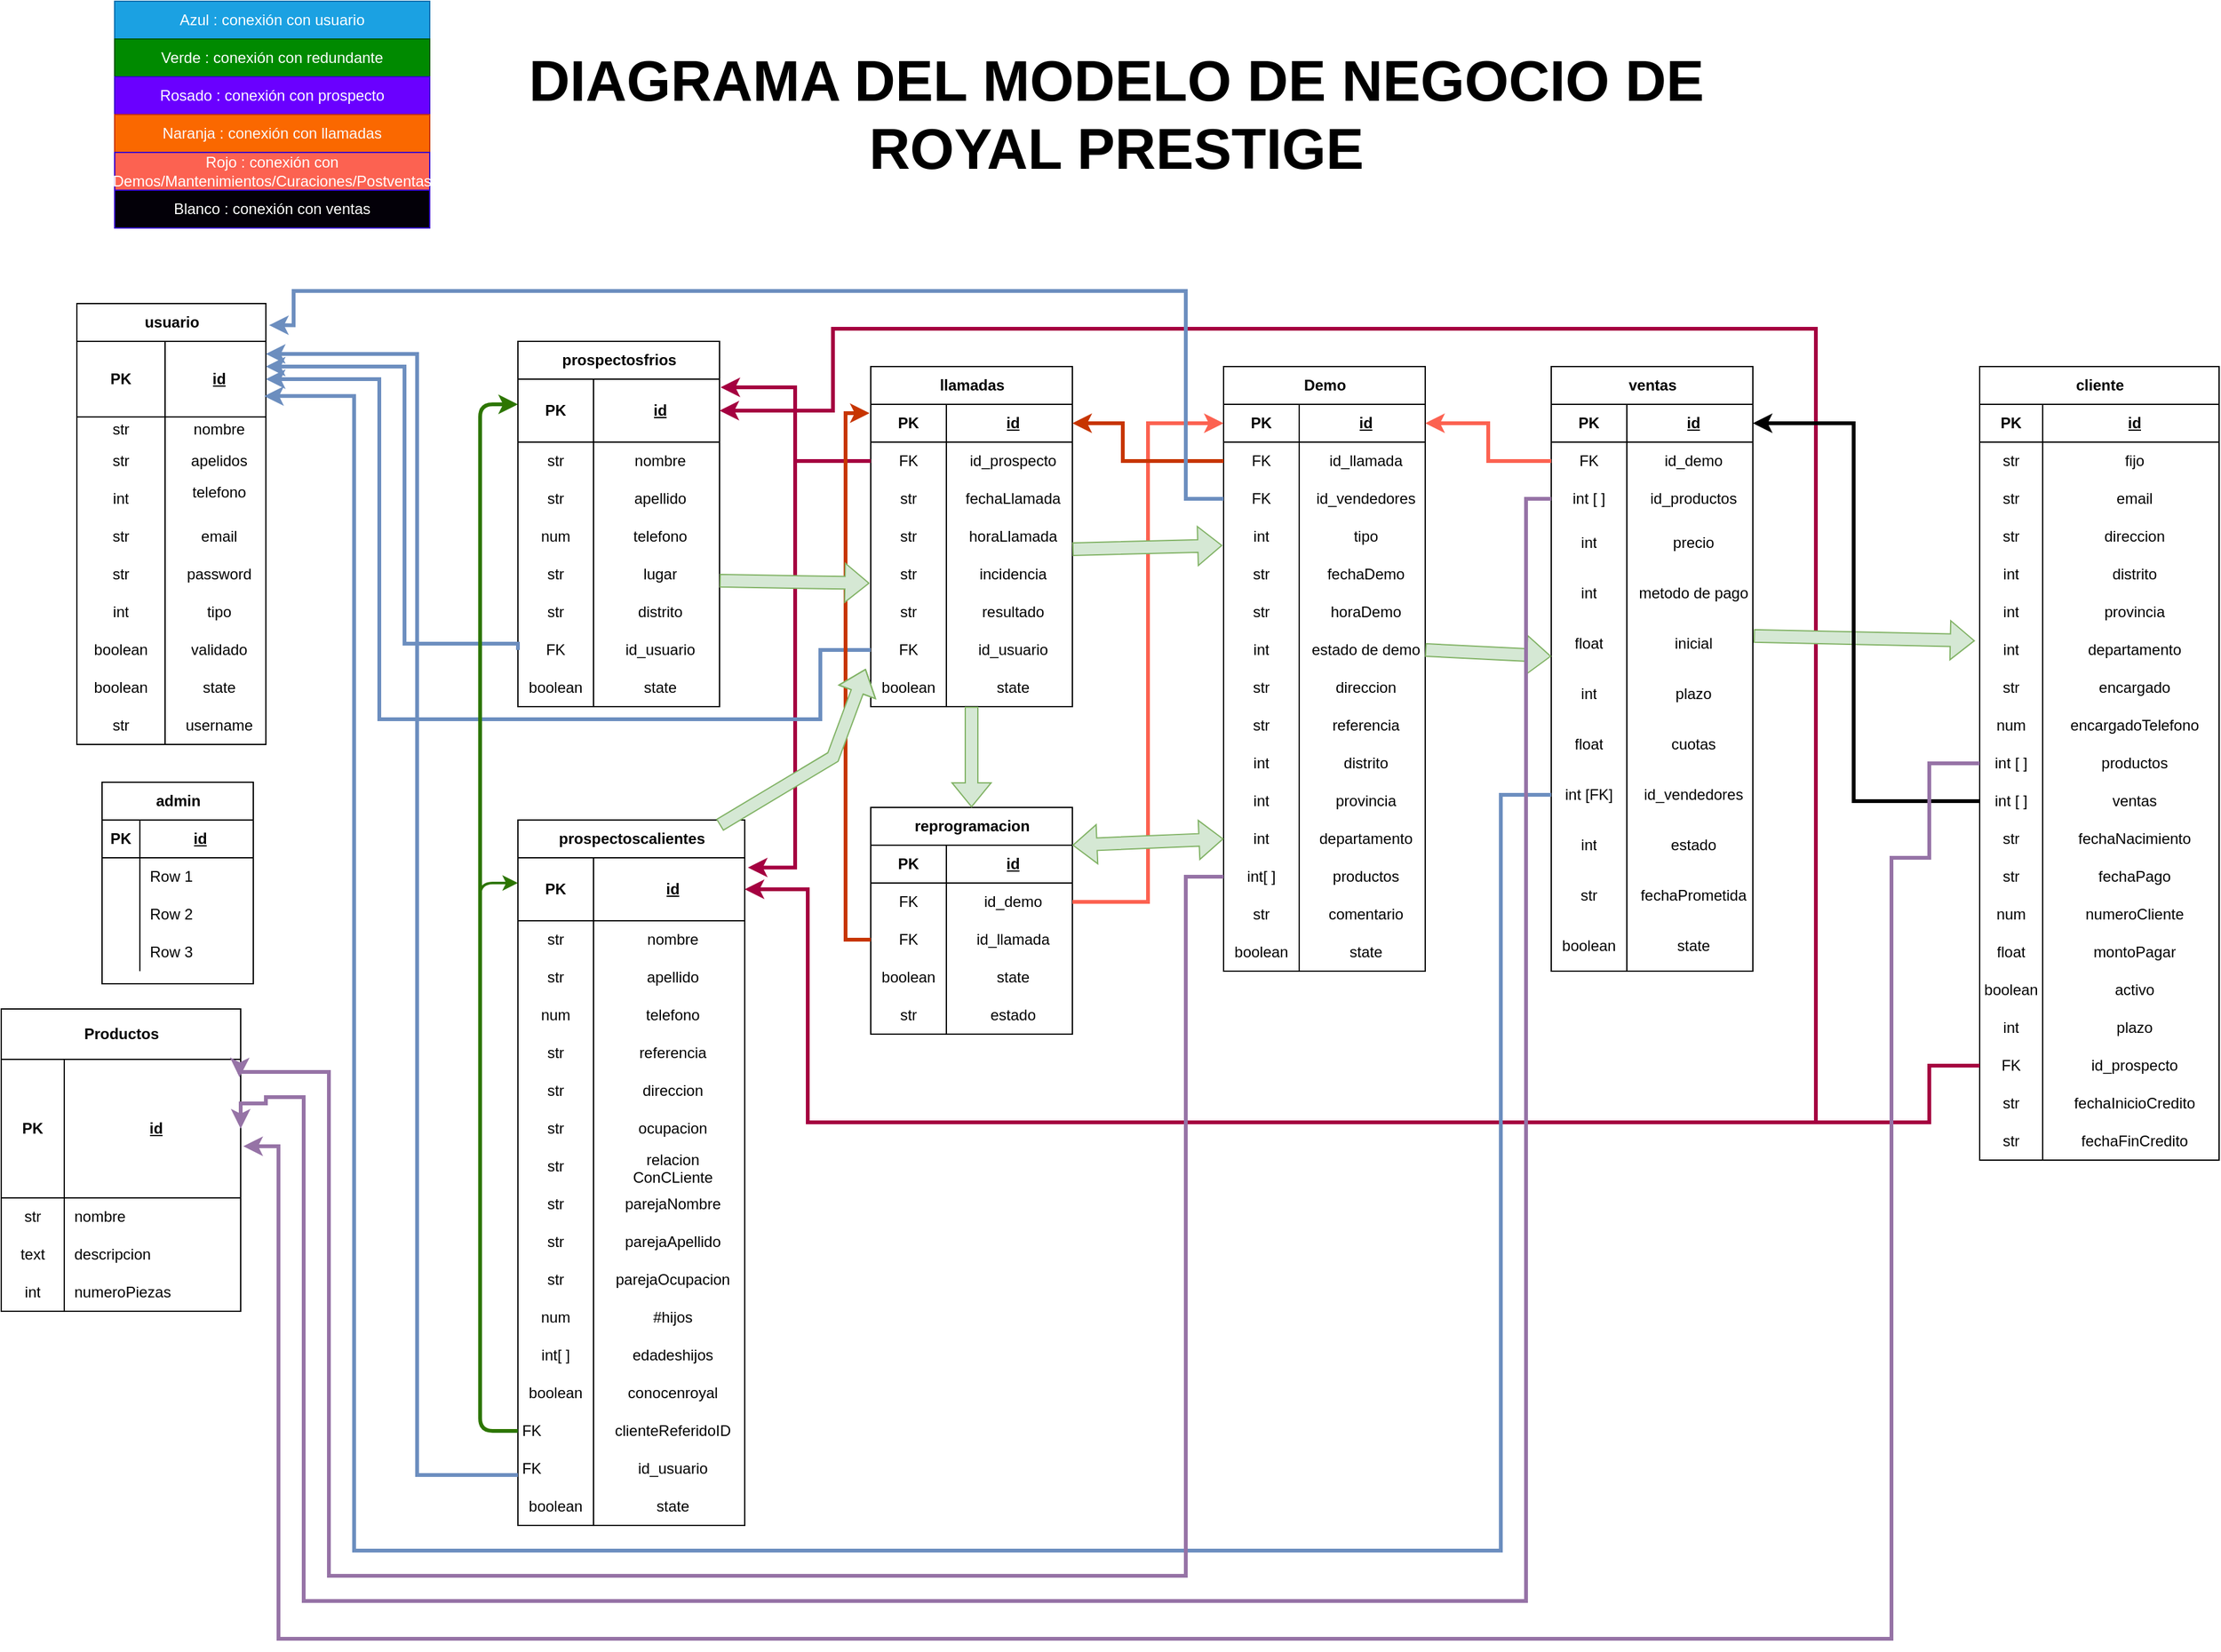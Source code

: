 <mxfile version="24.3.1" type="github">
  <diagram name="Página-1" id="JVOXib2avir56QxKgC83">
    <mxGraphModel dx="2138" dy="1835" grid="1" gridSize="10" guides="1" tooltips="1" connect="1" arrows="1" fold="1" page="1" pageScale="1" pageWidth="827" pageHeight="1169" background="none" math="0" shadow="0">
      <root>
        <mxCell id="0" />
        <mxCell id="1" parent="0" />
        <mxCell id="Bms-do6-Q9RRU2Zzrptk-1" value="usuario" style="shape=table;startSize=30;container=1;collapsible=1;childLayout=tableLayout;fixedRows=1;rowLines=0;fontStyle=1;align=center;resizeLast=1;html=1;" parent="1" vertex="1">
          <mxGeometry x="-30" y="-10" width="150" height="350" as="geometry" />
        </mxCell>
        <mxCell id="Bms-do6-Q9RRU2Zzrptk-2" value="" style="shape=tableRow;horizontal=0;startSize=0;swimlaneHead=0;swimlaneBody=0;fillColor=none;collapsible=0;dropTarget=0;points=[[0,0.5],[1,0.5]];portConstraint=eastwest;top=0;left=0;right=0;bottom=1;" parent="Bms-do6-Q9RRU2Zzrptk-1" vertex="1">
          <mxGeometry y="30" width="150" height="60" as="geometry" />
        </mxCell>
        <mxCell id="Bms-do6-Q9RRU2Zzrptk-3" value="PK" style="shape=partialRectangle;connectable=0;fillColor=none;top=0;left=0;bottom=0;right=0;fontStyle=1;overflow=hidden;whiteSpace=wrap;html=1;" parent="Bms-do6-Q9RRU2Zzrptk-2" vertex="1">
          <mxGeometry width="70" height="60" as="geometry">
            <mxRectangle width="70" height="60" as="alternateBounds" />
          </mxGeometry>
        </mxCell>
        <mxCell id="Bms-do6-Q9RRU2Zzrptk-4" value="id" style="shape=partialRectangle;connectable=0;fillColor=none;top=0;left=0;bottom=0;right=0;align=center;spacingLeft=6;fontStyle=5;overflow=hidden;whiteSpace=wrap;html=1;" parent="Bms-do6-Q9RRU2Zzrptk-2" vertex="1">
          <mxGeometry x="70" width="80" height="60" as="geometry">
            <mxRectangle width="80" height="60" as="alternateBounds" />
          </mxGeometry>
        </mxCell>
        <mxCell id="Bms-do6-Q9RRU2Zzrptk-5" value="" style="shape=tableRow;horizontal=0;startSize=0;swimlaneHead=0;swimlaneBody=0;fillColor=none;collapsible=0;dropTarget=0;points=[[0,0.5],[1,0.5]];portConstraint=eastwest;top=0;left=0;right=0;bottom=0;" parent="Bms-do6-Q9RRU2Zzrptk-1" vertex="1">
          <mxGeometry y="90" width="150" height="20" as="geometry" />
        </mxCell>
        <mxCell id="Bms-do6-Q9RRU2Zzrptk-6" value="str" style="shape=partialRectangle;connectable=0;fillColor=none;top=0;left=0;bottom=0;right=0;editable=1;overflow=hidden;whiteSpace=wrap;html=1;" parent="Bms-do6-Q9RRU2Zzrptk-5" vertex="1">
          <mxGeometry width="70" height="20" as="geometry">
            <mxRectangle width="70" height="20" as="alternateBounds" />
          </mxGeometry>
        </mxCell>
        <mxCell id="Bms-do6-Q9RRU2Zzrptk-7" value="nombre" style="shape=partialRectangle;connectable=0;fillColor=none;top=0;left=0;bottom=0;right=0;align=center;spacingLeft=6;overflow=hidden;whiteSpace=wrap;html=1;" parent="Bms-do6-Q9RRU2Zzrptk-5" vertex="1">
          <mxGeometry x="70" width="80" height="20" as="geometry">
            <mxRectangle width="80" height="20" as="alternateBounds" />
          </mxGeometry>
        </mxCell>
        <mxCell id="Bms-do6-Q9RRU2Zzrptk-8" value="" style="shape=tableRow;horizontal=0;startSize=0;swimlaneHead=0;swimlaneBody=0;fillColor=none;collapsible=0;dropTarget=0;points=[[0,0.5],[1,0.5]];portConstraint=eastwest;top=0;left=0;right=0;bottom=0;" parent="Bms-do6-Q9RRU2Zzrptk-1" vertex="1">
          <mxGeometry y="110" width="150" height="30" as="geometry" />
        </mxCell>
        <mxCell id="Bms-do6-Q9RRU2Zzrptk-9" value="str" style="shape=partialRectangle;connectable=0;fillColor=none;top=0;left=0;bottom=0;right=0;editable=1;overflow=hidden;whiteSpace=wrap;html=1;" parent="Bms-do6-Q9RRU2Zzrptk-8" vertex="1">
          <mxGeometry width="70" height="30" as="geometry">
            <mxRectangle width="70" height="30" as="alternateBounds" />
          </mxGeometry>
        </mxCell>
        <mxCell id="Bms-do6-Q9RRU2Zzrptk-10" value="apelidos" style="shape=partialRectangle;connectable=0;fillColor=none;top=0;left=0;bottom=0;right=0;align=center;spacingLeft=6;overflow=hidden;whiteSpace=wrap;html=1;" parent="Bms-do6-Q9RRU2Zzrptk-8" vertex="1">
          <mxGeometry x="70" width="80" height="30" as="geometry">
            <mxRectangle width="80" height="30" as="alternateBounds" />
          </mxGeometry>
        </mxCell>
        <mxCell id="Bms-do6-Q9RRU2Zzrptk-11" value="" style="shape=tableRow;horizontal=0;startSize=0;swimlaneHead=0;swimlaneBody=0;fillColor=none;collapsible=0;dropTarget=0;points=[[0,0.5],[1,0.5]];portConstraint=eastwest;top=0;left=0;right=0;bottom=0;" parent="Bms-do6-Q9RRU2Zzrptk-1" vertex="1">
          <mxGeometry y="140" width="150" height="30" as="geometry" />
        </mxCell>
        <mxCell id="Bms-do6-Q9RRU2Zzrptk-12" value="int" style="shape=partialRectangle;connectable=0;fillColor=none;top=0;left=0;bottom=0;right=0;editable=1;overflow=hidden;whiteSpace=wrap;html=1;" parent="Bms-do6-Q9RRU2Zzrptk-11" vertex="1">
          <mxGeometry width="70" height="30" as="geometry">
            <mxRectangle width="70" height="30" as="alternateBounds" />
          </mxGeometry>
        </mxCell>
        <mxCell id="Bms-do6-Q9RRU2Zzrptk-13" value="telefono&lt;div&gt;&lt;br&gt;&lt;/div&gt;" style="shape=partialRectangle;connectable=0;fillColor=none;top=0;left=0;bottom=0;right=0;align=center;spacingLeft=6;overflow=hidden;whiteSpace=wrap;html=1;" parent="Bms-do6-Q9RRU2Zzrptk-11" vertex="1">
          <mxGeometry x="70" width="80" height="30" as="geometry">
            <mxRectangle width="80" height="30" as="alternateBounds" />
          </mxGeometry>
        </mxCell>
        <mxCell id="Bms-do6-Q9RRU2Zzrptk-252" value="" style="shape=tableRow;horizontal=0;startSize=0;swimlaneHead=0;swimlaneBody=0;fillColor=none;collapsible=0;dropTarget=0;points=[[0,0.5],[1,0.5]];portConstraint=eastwest;top=0;left=0;right=0;bottom=0;" parent="Bms-do6-Q9RRU2Zzrptk-1" vertex="1">
          <mxGeometry y="170" width="150" height="30" as="geometry" />
        </mxCell>
        <mxCell id="Bms-do6-Q9RRU2Zzrptk-253" value="str" style="shape=partialRectangle;connectable=0;fillColor=none;top=0;left=0;bottom=0;right=0;editable=1;overflow=hidden;whiteSpace=wrap;html=1;" parent="Bms-do6-Q9RRU2Zzrptk-252" vertex="1">
          <mxGeometry width="70" height="30" as="geometry">
            <mxRectangle width="70" height="30" as="alternateBounds" />
          </mxGeometry>
        </mxCell>
        <mxCell id="Bms-do6-Q9RRU2Zzrptk-254" value="email" style="shape=partialRectangle;connectable=0;fillColor=none;top=0;left=0;bottom=0;right=0;align=center;spacingLeft=6;overflow=hidden;whiteSpace=wrap;html=1;" parent="Bms-do6-Q9RRU2Zzrptk-252" vertex="1">
          <mxGeometry x="70" width="80" height="30" as="geometry">
            <mxRectangle width="80" height="30" as="alternateBounds" />
          </mxGeometry>
        </mxCell>
        <mxCell id="Bms-do6-Q9RRU2Zzrptk-255" value="" style="shape=tableRow;horizontal=0;startSize=0;swimlaneHead=0;swimlaneBody=0;fillColor=none;collapsible=0;dropTarget=0;points=[[0,0.5],[1,0.5]];portConstraint=eastwest;top=0;left=0;right=0;bottom=0;" parent="Bms-do6-Q9RRU2Zzrptk-1" vertex="1">
          <mxGeometry y="200" width="150" height="30" as="geometry" />
        </mxCell>
        <mxCell id="Bms-do6-Q9RRU2Zzrptk-256" value="str" style="shape=partialRectangle;connectable=0;fillColor=none;top=0;left=0;bottom=0;right=0;editable=1;overflow=hidden;whiteSpace=wrap;html=1;" parent="Bms-do6-Q9RRU2Zzrptk-255" vertex="1">
          <mxGeometry width="70" height="30" as="geometry">
            <mxRectangle width="70" height="30" as="alternateBounds" />
          </mxGeometry>
        </mxCell>
        <mxCell id="Bms-do6-Q9RRU2Zzrptk-257" value="&lt;div&gt;password&lt;/div&gt;" style="shape=partialRectangle;connectable=0;fillColor=none;top=0;left=0;bottom=0;right=0;align=center;spacingLeft=6;overflow=hidden;whiteSpace=wrap;html=1;" parent="Bms-do6-Q9RRU2Zzrptk-255" vertex="1">
          <mxGeometry x="70" width="80" height="30" as="geometry">
            <mxRectangle width="80" height="30" as="alternateBounds" />
          </mxGeometry>
        </mxCell>
        <mxCell id="Bms-do6-Q9RRU2Zzrptk-258" value="" style="shape=tableRow;horizontal=0;startSize=0;swimlaneHead=0;swimlaneBody=0;fillColor=none;collapsible=0;dropTarget=0;points=[[0,0.5],[1,0.5]];portConstraint=eastwest;top=0;left=0;right=0;bottom=0;" parent="Bms-do6-Q9RRU2Zzrptk-1" vertex="1">
          <mxGeometry y="230" width="150" height="30" as="geometry" />
        </mxCell>
        <mxCell id="Bms-do6-Q9RRU2Zzrptk-259" value="int" style="shape=partialRectangle;connectable=0;fillColor=none;top=0;left=0;bottom=0;right=0;editable=1;overflow=hidden;whiteSpace=wrap;html=1;" parent="Bms-do6-Q9RRU2Zzrptk-258" vertex="1">
          <mxGeometry width="70" height="30" as="geometry">
            <mxRectangle width="70" height="30" as="alternateBounds" />
          </mxGeometry>
        </mxCell>
        <mxCell id="Bms-do6-Q9RRU2Zzrptk-260" value="tipo" style="shape=partialRectangle;connectable=0;fillColor=none;top=0;left=0;bottom=0;right=0;align=center;spacingLeft=6;overflow=hidden;whiteSpace=wrap;html=1;" parent="Bms-do6-Q9RRU2Zzrptk-258" vertex="1">
          <mxGeometry x="70" width="80" height="30" as="geometry">
            <mxRectangle width="80" height="30" as="alternateBounds" />
          </mxGeometry>
        </mxCell>
        <mxCell id="Bms-do6-Q9RRU2Zzrptk-262" value="" style="shape=tableRow;horizontal=0;startSize=0;swimlaneHead=0;swimlaneBody=0;fillColor=none;collapsible=0;dropTarget=0;points=[[0,0.5],[1,0.5]];portConstraint=eastwest;top=0;left=0;right=0;bottom=0;" parent="Bms-do6-Q9RRU2Zzrptk-1" vertex="1">
          <mxGeometry y="260" width="150" height="30" as="geometry" />
        </mxCell>
        <mxCell id="Bms-do6-Q9RRU2Zzrptk-263" value="boolean" style="shape=partialRectangle;connectable=0;fillColor=none;top=0;left=0;bottom=0;right=0;editable=1;overflow=hidden;whiteSpace=wrap;html=1;" parent="Bms-do6-Q9RRU2Zzrptk-262" vertex="1">
          <mxGeometry width="70" height="30" as="geometry">
            <mxRectangle width="70" height="30" as="alternateBounds" />
          </mxGeometry>
        </mxCell>
        <mxCell id="Bms-do6-Q9RRU2Zzrptk-264" value="validado" style="shape=partialRectangle;connectable=0;fillColor=none;top=0;left=0;bottom=0;right=0;align=center;spacingLeft=6;overflow=hidden;whiteSpace=wrap;html=1;" parent="Bms-do6-Q9RRU2Zzrptk-262" vertex="1">
          <mxGeometry x="70" width="80" height="30" as="geometry">
            <mxRectangle width="80" height="30" as="alternateBounds" />
          </mxGeometry>
        </mxCell>
        <mxCell id="Bms-do6-Q9RRU2Zzrptk-265" value="" style="shape=tableRow;horizontal=0;startSize=0;swimlaneHead=0;swimlaneBody=0;fillColor=none;collapsible=0;dropTarget=0;points=[[0,0.5],[1,0.5]];portConstraint=eastwest;top=0;left=0;right=0;bottom=0;" parent="Bms-do6-Q9RRU2Zzrptk-1" vertex="1">
          <mxGeometry y="290" width="150" height="30" as="geometry" />
        </mxCell>
        <mxCell id="Bms-do6-Q9RRU2Zzrptk-266" value="boolean" style="shape=partialRectangle;connectable=0;fillColor=none;top=0;left=0;bottom=0;right=0;editable=1;overflow=hidden;whiteSpace=wrap;html=1;" parent="Bms-do6-Q9RRU2Zzrptk-265" vertex="1">
          <mxGeometry width="70" height="30" as="geometry">
            <mxRectangle width="70" height="30" as="alternateBounds" />
          </mxGeometry>
        </mxCell>
        <mxCell id="Bms-do6-Q9RRU2Zzrptk-267" value="state" style="shape=partialRectangle;connectable=0;fillColor=none;top=0;left=0;bottom=0;right=0;align=center;spacingLeft=6;overflow=hidden;whiteSpace=wrap;html=1;" parent="Bms-do6-Q9RRU2Zzrptk-265" vertex="1">
          <mxGeometry x="70" width="80" height="30" as="geometry">
            <mxRectangle width="80" height="30" as="alternateBounds" />
          </mxGeometry>
        </mxCell>
        <mxCell id="Bms-do6-Q9RRU2Zzrptk-268" value="" style="shape=tableRow;horizontal=0;startSize=0;swimlaneHead=0;swimlaneBody=0;fillColor=none;collapsible=0;dropTarget=0;points=[[0,0.5],[1,0.5]];portConstraint=eastwest;top=0;left=0;right=0;bottom=0;" parent="Bms-do6-Q9RRU2Zzrptk-1" vertex="1">
          <mxGeometry y="320" width="150" height="30" as="geometry" />
        </mxCell>
        <mxCell id="Bms-do6-Q9RRU2Zzrptk-269" value="str" style="shape=partialRectangle;connectable=0;fillColor=none;top=0;left=0;bottom=0;right=0;editable=1;overflow=hidden;whiteSpace=wrap;html=1;" parent="Bms-do6-Q9RRU2Zzrptk-268" vertex="1">
          <mxGeometry width="70" height="30" as="geometry">
            <mxRectangle width="70" height="30" as="alternateBounds" />
          </mxGeometry>
        </mxCell>
        <mxCell id="Bms-do6-Q9RRU2Zzrptk-270" value="username" style="shape=partialRectangle;connectable=0;fillColor=none;top=0;left=0;bottom=0;right=0;align=center;spacingLeft=6;overflow=hidden;whiteSpace=wrap;html=1;" parent="Bms-do6-Q9RRU2Zzrptk-268" vertex="1">
          <mxGeometry x="70" width="80" height="30" as="geometry">
            <mxRectangle width="80" height="30" as="alternateBounds" />
          </mxGeometry>
        </mxCell>
        <mxCell id="Bms-do6-Q9RRU2Zzrptk-14" value="cliente" style="shape=table;startSize=30;container=1;collapsible=1;childLayout=tableLayout;fixedRows=1;rowLines=0;fontStyle=1;align=center;resizeLast=1;html=1;" parent="1" vertex="1">
          <mxGeometry x="1480" y="40" width="190" height="630" as="geometry" />
        </mxCell>
        <mxCell id="Bms-do6-Q9RRU2Zzrptk-15" value="" style="shape=tableRow;horizontal=0;startSize=0;swimlaneHead=0;swimlaneBody=0;fillColor=none;collapsible=0;dropTarget=0;points=[[0,0.5],[1,0.5]];portConstraint=eastwest;top=0;left=0;right=0;bottom=1;" parent="Bms-do6-Q9RRU2Zzrptk-14" vertex="1">
          <mxGeometry y="30" width="190" height="30" as="geometry" />
        </mxCell>
        <mxCell id="Bms-do6-Q9RRU2Zzrptk-16" value="PK" style="shape=partialRectangle;connectable=0;fillColor=none;top=0;left=0;bottom=0;right=0;fontStyle=1;overflow=hidden;whiteSpace=wrap;html=1;" parent="Bms-do6-Q9RRU2Zzrptk-15" vertex="1">
          <mxGeometry width="50" height="30" as="geometry">
            <mxRectangle width="50" height="30" as="alternateBounds" />
          </mxGeometry>
        </mxCell>
        <mxCell id="Bms-do6-Q9RRU2Zzrptk-17" value="id" style="shape=partialRectangle;connectable=0;fillColor=none;top=0;left=0;bottom=0;right=0;align=center;spacingLeft=6;fontStyle=5;overflow=hidden;whiteSpace=wrap;html=1;" parent="Bms-do6-Q9RRU2Zzrptk-15" vertex="1">
          <mxGeometry x="50" width="140" height="30" as="geometry">
            <mxRectangle width="140" height="30" as="alternateBounds" />
          </mxGeometry>
        </mxCell>
        <mxCell id="Bms-do6-Q9RRU2Zzrptk-342" value="" style="shape=tableRow;horizontal=0;startSize=0;swimlaneHead=0;swimlaneBody=0;fillColor=none;collapsible=0;dropTarget=0;points=[[0,0.5],[1,0.5]];portConstraint=eastwest;top=0;left=0;right=0;bottom=0;" parent="Bms-do6-Q9RRU2Zzrptk-14" vertex="1">
          <mxGeometry y="60" width="190" height="30" as="geometry" />
        </mxCell>
        <mxCell id="Bms-do6-Q9RRU2Zzrptk-343" value="str" style="shape=partialRectangle;connectable=0;fillColor=none;top=0;left=0;bottom=0;right=0;editable=1;overflow=hidden;whiteSpace=wrap;html=1;" parent="Bms-do6-Q9RRU2Zzrptk-342" vertex="1">
          <mxGeometry width="50" height="30" as="geometry">
            <mxRectangle width="50" height="30" as="alternateBounds" />
          </mxGeometry>
        </mxCell>
        <mxCell id="Bms-do6-Q9RRU2Zzrptk-344" value="fijo" style="shape=partialRectangle;connectable=0;fillColor=none;top=0;left=0;bottom=0;right=0;align=center;spacingLeft=6;overflow=hidden;whiteSpace=wrap;html=1;" parent="Bms-do6-Q9RRU2Zzrptk-342" vertex="1">
          <mxGeometry x="50" width="140" height="30" as="geometry">
            <mxRectangle width="140" height="30" as="alternateBounds" />
          </mxGeometry>
        </mxCell>
        <mxCell id="Bms-do6-Q9RRU2Zzrptk-345" value="" style="shape=tableRow;horizontal=0;startSize=0;swimlaneHead=0;swimlaneBody=0;fillColor=none;collapsible=0;dropTarget=0;points=[[0,0.5],[1,0.5]];portConstraint=eastwest;top=0;left=0;right=0;bottom=0;" parent="Bms-do6-Q9RRU2Zzrptk-14" vertex="1">
          <mxGeometry y="90" width="190" height="30" as="geometry" />
        </mxCell>
        <mxCell id="Bms-do6-Q9RRU2Zzrptk-346" value="str" style="shape=partialRectangle;connectable=0;fillColor=none;top=0;left=0;bottom=0;right=0;editable=1;overflow=hidden;whiteSpace=wrap;html=1;" parent="Bms-do6-Q9RRU2Zzrptk-345" vertex="1">
          <mxGeometry width="50" height="30" as="geometry">
            <mxRectangle width="50" height="30" as="alternateBounds" />
          </mxGeometry>
        </mxCell>
        <mxCell id="Bms-do6-Q9RRU2Zzrptk-347" value="email" style="shape=partialRectangle;connectable=0;fillColor=none;top=0;left=0;bottom=0;right=0;align=center;spacingLeft=6;overflow=hidden;whiteSpace=wrap;html=1;" parent="Bms-do6-Q9RRU2Zzrptk-345" vertex="1">
          <mxGeometry x="50" width="140" height="30" as="geometry">
            <mxRectangle width="140" height="30" as="alternateBounds" />
          </mxGeometry>
        </mxCell>
        <mxCell id="Bms-do6-Q9RRU2Zzrptk-348" value="" style="shape=tableRow;horizontal=0;startSize=0;swimlaneHead=0;swimlaneBody=0;fillColor=none;collapsible=0;dropTarget=0;points=[[0,0.5],[1,0.5]];portConstraint=eastwest;top=0;left=0;right=0;bottom=0;" parent="Bms-do6-Q9RRU2Zzrptk-14" vertex="1">
          <mxGeometry y="120" width="190" height="30" as="geometry" />
        </mxCell>
        <mxCell id="Bms-do6-Q9RRU2Zzrptk-349" value="str" style="shape=partialRectangle;connectable=0;fillColor=none;top=0;left=0;bottom=0;right=0;editable=1;overflow=hidden;whiteSpace=wrap;html=1;" parent="Bms-do6-Q9RRU2Zzrptk-348" vertex="1">
          <mxGeometry width="50" height="30" as="geometry">
            <mxRectangle width="50" height="30" as="alternateBounds" />
          </mxGeometry>
        </mxCell>
        <mxCell id="Bms-do6-Q9RRU2Zzrptk-350" value="direccion" style="shape=partialRectangle;connectable=0;fillColor=none;top=0;left=0;bottom=0;right=0;align=center;spacingLeft=6;overflow=hidden;whiteSpace=wrap;html=1;" parent="Bms-do6-Q9RRU2Zzrptk-348" vertex="1">
          <mxGeometry x="50" width="140" height="30" as="geometry">
            <mxRectangle width="140" height="30" as="alternateBounds" />
          </mxGeometry>
        </mxCell>
        <mxCell id="Bms-do6-Q9RRU2Zzrptk-351" value="" style="shape=tableRow;horizontal=0;startSize=0;swimlaneHead=0;swimlaneBody=0;fillColor=none;collapsible=0;dropTarget=0;points=[[0,0.5],[1,0.5]];portConstraint=eastwest;top=0;left=0;right=0;bottom=0;" parent="Bms-do6-Q9RRU2Zzrptk-14" vertex="1">
          <mxGeometry y="150" width="190" height="30" as="geometry" />
        </mxCell>
        <mxCell id="Bms-do6-Q9RRU2Zzrptk-352" value="int" style="shape=partialRectangle;connectable=0;fillColor=none;top=0;left=0;bottom=0;right=0;editable=1;overflow=hidden;whiteSpace=wrap;html=1;" parent="Bms-do6-Q9RRU2Zzrptk-351" vertex="1">
          <mxGeometry width="50" height="30" as="geometry">
            <mxRectangle width="50" height="30" as="alternateBounds" />
          </mxGeometry>
        </mxCell>
        <mxCell id="Bms-do6-Q9RRU2Zzrptk-353" value="distrito" style="shape=partialRectangle;connectable=0;fillColor=none;top=0;left=0;bottom=0;right=0;align=center;spacingLeft=6;overflow=hidden;whiteSpace=wrap;html=1;" parent="Bms-do6-Q9RRU2Zzrptk-351" vertex="1">
          <mxGeometry x="50" width="140" height="30" as="geometry">
            <mxRectangle width="140" height="30" as="alternateBounds" />
          </mxGeometry>
        </mxCell>
        <mxCell id="Bms-do6-Q9RRU2Zzrptk-354" value="" style="shape=tableRow;horizontal=0;startSize=0;swimlaneHead=0;swimlaneBody=0;fillColor=none;collapsible=0;dropTarget=0;points=[[0,0.5],[1,0.5]];portConstraint=eastwest;top=0;left=0;right=0;bottom=0;" parent="Bms-do6-Q9RRU2Zzrptk-14" vertex="1">
          <mxGeometry y="180" width="190" height="30" as="geometry" />
        </mxCell>
        <mxCell id="Bms-do6-Q9RRU2Zzrptk-355" value="int" style="shape=partialRectangle;connectable=0;fillColor=none;top=0;left=0;bottom=0;right=0;editable=1;overflow=hidden;whiteSpace=wrap;html=1;" parent="Bms-do6-Q9RRU2Zzrptk-354" vertex="1">
          <mxGeometry width="50" height="30" as="geometry">
            <mxRectangle width="50" height="30" as="alternateBounds" />
          </mxGeometry>
        </mxCell>
        <mxCell id="Bms-do6-Q9RRU2Zzrptk-356" value="provincia" style="shape=partialRectangle;connectable=0;fillColor=none;top=0;left=0;bottom=0;right=0;align=center;spacingLeft=6;overflow=hidden;whiteSpace=wrap;html=1;" parent="Bms-do6-Q9RRU2Zzrptk-354" vertex="1">
          <mxGeometry x="50" width="140" height="30" as="geometry">
            <mxRectangle width="140" height="30" as="alternateBounds" />
          </mxGeometry>
        </mxCell>
        <mxCell id="Bms-do6-Q9RRU2Zzrptk-357" value="" style="shape=tableRow;horizontal=0;startSize=0;swimlaneHead=0;swimlaneBody=0;fillColor=none;collapsible=0;dropTarget=0;points=[[0,0.5],[1,0.5]];portConstraint=eastwest;top=0;left=0;right=0;bottom=0;" parent="Bms-do6-Q9RRU2Zzrptk-14" vertex="1">
          <mxGeometry y="210" width="190" height="30" as="geometry" />
        </mxCell>
        <mxCell id="Bms-do6-Q9RRU2Zzrptk-358" value="int" style="shape=partialRectangle;connectable=0;fillColor=none;top=0;left=0;bottom=0;right=0;editable=1;overflow=hidden;whiteSpace=wrap;html=1;" parent="Bms-do6-Q9RRU2Zzrptk-357" vertex="1">
          <mxGeometry width="50" height="30" as="geometry">
            <mxRectangle width="50" height="30" as="alternateBounds" />
          </mxGeometry>
        </mxCell>
        <mxCell id="Bms-do6-Q9RRU2Zzrptk-359" value="departamento" style="shape=partialRectangle;connectable=0;fillColor=none;top=0;left=0;bottom=0;right=0;align=center;spacingLeft=6;overflow=hidden;whiteSpace=wrap;html=1;" parent="Bms-do6-Q9RRU2Zzrptk-357" vertex="1">
          <mxGeometry x="50" width="140" height="30" as="geometry">
            <mxRectangle width="140" height="30" as="alternateBounds" />
          </mxGeometry>
        </mxCell>
        <mxCell id="Bms-do6-Q9RRU2Zzrptk-360" value="" style="shape=tableRow;horizontal=0;startSize=0;swimlaneHead=0;swimlaneBody=0;fillColor=none;collapsible=0;dropTarget=0;points=[[0,0.5],[1,0.5]];portConstraint=eastwest;top=0;left=0;right=0;bottom=0;" parent="Bms-do6-Q9RRU2Zzrptk-14" vertex="1">
          <mxGeometry y="240" width="190" height="30" as="geometry" />
        </mxCell>
        <mxCell id="Bms-do6-Q9RRU2Zzrptk-361" value="str" style="shape=partialRectangle;connectable=0;fillColor=none;top=0;left=0;bottom=0;right=0;editable=1;overflow=hidden;whiteSpace=wrap;html=1;" parent="Bms-do6-Q9RRU2Zzrptk-360" vertex="1">
          <mxGeometry width="50" height="30" as="geometry">
            <mxRectangle width="50" height="30" as="alternateBounds" />
          </mxGeometry>
        </mxCell>
        <mxCell id="Bms-do6-Q9RRU2Zzrptk-362" value="encargado" style="shape=partialRectangle;connectable=0;fillColor=none;top=0;left=0;bottom=0;right=0;align=center;spacingLeft=6;overflow=hidden;whiteSpace=wrap;html=1;" parent="Bms-do6-Q9RRU2Zzrptk-360" vertex="1">
          <mxGeometry x="50" width="140" height="30" as="geometry">
            <mxRectangle width="140" height="30" as="alternateBounds" />
          </mxGeometry>
        </mxCell>
        <mxCell id="Bms-do6-Q9RRU2Zzrptk-363" value="" style="shape=tableRow;horizontal=0;startSize=0;swimlaneHead=0;swimlaneBody=0;fillColor=none;collapsible=0;dropTarget=0;points=[[0,0.5],[1,0.5]];portConstraint=eastwest;top=0;left=0;right=0;bottom=0;" parent="Bms-do6-Q9RRU2Zzrptk-14" vertex="1">
          <mxGeometry y="270" width="190" height="30" as="geometry" />
        </mxCell>
        <mxCell id="Bms-do6-Q9RRU2Zzrptk-364" value="num" style="shape=partialRectangle;connectable=0;fillColor=none;top=0;left=0;bottom=0;right=0;editable=1;overflow=hidden;whiteSpace=wrap;html=1;" parent="Bms-do6-Q9RRU2Zzrptk-363" vertex="1">
          <mxGeometry width="50" height="30" as="geometry">
            <mxRectangle width="50" height="30" as="alternateBounds" />
          </mxGeometry>
        </mxCell>
        <mxCell id="Bms-do6-Q9RRU2Zzrptk-365" value="encargadoTelefono" style="shape=partialRectangle;connectable=0;fillColor=none;top=0;left=0;bottom=0;right=0;align=center;spacingLeft=6;overflow=hidden;whiteSpace=wrap;html=1;" parent="Bms-do6-Q9RRU2Zzrptk-363" vertex="1">
          <mxGeometry x="50" width="140" height="30" as="geometry">
            <mxRectangle width="140" height="30" as="alternateBounds" />
          </mxGeometry>
        </mxCell>
        <mxCell id="Bms-do6-Q9RRU2Zzrptk-366" value="" style="shape=tableRow;horizontal=0;startSize=0;swimlaneHead=0;swimlaneBody=0;fillColor=none;collapsible=0;dropTarget=0;points=[[0,0.5],[1,0.5]];portConstraint=eastwest;top=0;left=0;right=0;bottom=0;" parent="Bms-do6-Q9RRU2Zzrptk-14" vertex="1">
          <mxGeometry y="300" width="190" height="30" as="geometry" />
        </mxCell>
        <mxCell id="Bms-do6-Q9RRU2Zzrptk-367" value="int [ ]" style="shape=partialRectangle;connectable=0;fillColor=none;top=0;left=0;bottom=0;right=0;editable=1;overflow=hidden;whiteSpace=wrap;html=1;" parent="Bms-do6-Q9RRU2Zzrptk-366" vertex="1">
          <mxGeometry width="50" height="30" as="geometry">
            <mxRectangle width="50" height="30" as="alternateBounds" />
          </mxGeometry>
        </mxCell>
        <mxCell id="Bms-do6-Q9RRU2Zzrptk-368" value="productos" style="shape=partialRectangle;connectable=0;fillColor=none;top=0;left=0;bottom=0;right=0;align=center;spacingLeft=6;overflow=hidden;whiteSpace=wrap;html=1;" parent="Bms-do6-Q9RRU2Zzrptk-366" vertex="1">
          <mxGeometry x="50" width="140" height="30" as="geometry">
            <mxRectangle width="140" height="30" as="alternateBounds" />
          </mxGeometry>
        </mxCell>
        <mxCell id="Bms-do6-Q9RRU2Zzrptk-369" value="" style="shape=tableRow;horizontal=0;startSize=0;swimlaneHead=0;swimlaneBody=0;fillColor=none;collapsible=0;dropTarget=0;points=[[0,0.5],[1,0.5]];portConstraint=eastwest;top=0;left=0;right=0;bottom=0;" parent="Bms-do6-Q9RRU2Zzrptk-14" vertex="1">
          <mxGeometry y="330" width="190" height="30" as="geometry" />
        </mxCell>
        <mxCell id="Bms-do6-Q9RRU2Zzrptk-370" value="int [ ]" style="shape=partialRectangle;connectable=0;fillColor=none;top=0;left=0;bottom=0;right=0;editable=1;overflow=hidden;whiteSpace=wrap;html=1;" parent="Bms-do6-Q9RRU2Zzrptk-369" vertex="1">
          <mxGeometry width="50" height="30" as="geometry">
            <mxRectangle width="50" height="30" as="alternateBounds" />
          </mxGeometry>
        </mxCell>
        <mxCell id="Bms-do6-Q9RRU2Zzrptk-371" value="ventas" style="shape=partialRectangle;connectable=0;fillColor=none;top=0;left=0;bottom=0;right=0;align=center;spacingLeft=6;overflow=hidden;whiteSpace=wrap;html=1;" parent="Bms-do6-Q9RRU2Zzrptk-369" vertex="1">
          <mxGeometry x="50" width="140" height="30" as="geometry">
            <mxRectangle width="140" height="30" as="alternateBounds" />
          </mxGeometry>
        </mxCell>
        <mxCell id="Bms-do6-Q9RRU2Zzrptk-372" value="" style="shape=tableRow;horizontal=0;startSize=0;swimlaneHead=0;swimlaneBody=0;fillColor=none;collapsible=0;dropTarget=0;points=[[0,0.5],[1,0.5]];portConstraint=eastwest;top=0;left=0;right=0;bottom=0;" parent="Bms-do6-Q9RRU2Zzrptk-14" vertex="1">
          <mxGeometry y="360" width="190" height="30" as="geometry" />
        </mxCell>
        <mxCell id="Bms-do6-Q9RRU2Zzrptk-373" value="str" style="shape=partialRectangle;connectable=0;fillColor=none;top=0;left=0;bottom=0;right=0;editable=1;overflow=hidden;whiteSpace=wrap;html=1;" parent="Bms-do6-Q9RRU2Zzrptk-372" vertex="1">
          <mxGeometry width="50" height="30" as="geometry">
            <mxRectangle width="50" height="30" as="alternateBounds" />
          </mxGeometry>
        </mxCell>
        <mxCell id="Bms-do6-Q9RRU2Zzrptk-374" value="fechaNacimiento" style="shape=partialRectangle;connectable=0;fillColor=none;top=0;left=0;bottom=0;right=0;align=center;spacingLeft=6;overflow=hidden;whiteSpace=wrap;html=1;" parent="Bms-do6-Q9RRU2Zzrptk-372" vertex="1">
          <mxGeometry x="50" width="140" height="30" as="geometry">
            <mxRectangle width="140" height="30" as="alternateBounds" />
          </mxGeometry>
        </mxCell>
        <mxCell id="Bms-do6-Q9RRU2Zzrptk-375" value="" style="shape=tableRow;horizontal=0;startSize=0;swimlaneHead=0;swimlaneBody=0;fillColor=none;collapsible=0;dropTarget=0;points=[[0,0.5],[1,0.5]];portConstraint=eastwest;top=0;left=0;right=0;bottom=0;" parent="Bms-do6-Q9RRU2Zzrptk-14" vertex="1">
          <mxGeometry y="390" width="190" height="30" as="geometry" />
        </mxCell>
        <mxCell id="Bms-do6-Q9RRU2Zzrptk-376" value="str" style="shape=partialRectangle;connectable=0;fillColor=none;top=0;left=0;bottom=0;right=0;editable=1;overflow=hidden;whiteSpace=wrap;html=1;" parent="Bms-do6-Q9RRU2Zzrptk-375" vertex="1">
          <mxGeometry width="50" height="30" as="geometry">
            <mxRectangle width="50" height="30" as="alternateBounds" />
          </mxGeometry>
        </mxCell>
        <mxCell id="Bms-do6-Q9RRU2Zzrptk-377" value="fechaPago" style="shape=partialRectangle;connectable=0;fillColor=none;top=0;left=0;bottom=0;right=0;align=center;spacingLeft=6;overflow=hidden;whiteSpace=wrap;html=1;" parent="Bms-do6-Q9RRU2Zzrptk-375" vertex="1">
          <mxGeometry x="50" width="140" height="30" as="geometry">
            <mxRectangle width="140" height="30" as="alternateBounds" />
          </mxGeometry>
        </mxCell>
        <mxCell id="Bms-do6-Q9RRU2Zzrptk-378" value="" style="shape=tableRow;horizontal=0;startSize=0;swimlaneHead=0;swimlaneBody=0;fillColor=none;collapsible=0;dropTarget=0;points=[[0,0.5],[1,0.5]];portConstraint=eastwest;top=0;left=0;right=0;bottom=0;" parent="Bms-do6-Q9RRU2Zzrptk-14" vertex="1">
          <mxGeometry y="420" width="190" height="30" as="geometry" />
        </mxCell>
        <mxCell id="Bms-do6-Q9RRU2Zzrptk-379" value="num" style="shape=partialRectangle;connectable=0;fillColor=none;top=0;left=0;bottom=0;right=0;editable=1;overflow=hidden;whiteSpace=wrap;html=1;" parent="Bms-do6-Q9RRU2Zzrptk-378" vertex="1">
          <mxGeometry width="50" height="30" as="geometry">
            <mxRectangle width="50" height="30" as="alternateBounds" />
          </mxGeometry>
        </mxCell>
        <mxCell id="Bms-do6-Q9RRU2Zzrptk-380" value="numeroCliente" style="shape=partialRectangle;connectable=0;fillColor=none;top=0;left=0;bottom=0;right=0;align=center;spacingLeft=6;overflow=hidden;whiteSpace=wrap;html=1;" parent="Bms-do6-Q9RRU2Zzrptk-378" vertex="1">
          <mxGeometry x="50" width="140" height="30" as="geometry">
            <mxRectangle width="140" height="30" as="alternateBounds" />
          </mxGeometry>
        </mxCell>
        <mxCell id="Bms-do6-Q9RRU2Zzrptk-381" value="" style="shape=tableRow;horizontal=0;startSize=0;swimlaneHead=0;swimlaneBody=0;fillColor=none;collapsible=0;dropTarget=0;points=[[0,0.5],[1,0.5]];portConstraint=eastwest;top=0;left=0;right=0;bottom=0;" parent="Bms-do6-Q9RRU2Zzrptk-14" vertex="1">
          <mxGeometry y="450" width="190" height="30" as="geometry" />
        </mxCell>
        <mxCell id="Bms-do6-Q9RRU2Zzrptk-382" value="float" style="shape=partialRectangle;connectable=0;fillColor=none;top=0;left=0;bottom=0;right=0;editable=1;overflow=hidden;whiteSpace=wrap;html=1;" parent="Bms-do6-Q9RRU2Zzrptk-381" vertex="1">
          <mxGeometry width="50" height="30" as="geometry">
            <mxRectangle width="50" height="30" as="alternateBounds" />
          </mxGeometry>
        </mxCell>
        <mxCell id="Bms-do6-Q9RRU2Zzrptk-383" value="montoPagar" style="shape=partialRectangle;connectable=0;fillColor=none;top=0;left=0;bottom=0;right=0;align=center;spacingLeft=6;overflow=hidden;whiteSpace=wrap;html=1;" parent="Bms-do6-Q9RRU2Zzrptk-381" vertex="1">
          <mxGeometry x="50" width="140" height="30" as="geometry">
            <mxRectangle width="140" height="30" as="alternateBounds" />
          </mxGeometry>
        </mxCell>
        <mxCell id="Bms-do6-Q9RRU2Zzrptk-384" value="" style="shape=tableRow;horizontal=0;startSize=0;swimlaneHead=0;swimlaneBody=0;fillColor=none;collapsible=0;dropTarget=0;points=[[0,0.5],[1,0.5]];portConstraint=eastwest;top=0;left=0;right=0;bottom=0;" parent="Bms-do6-Q9RRU2Zzrptk-14" vertex="1">
          <mxGeometry y="480" width="190" height="30" as="geometry" />
        </mxCell>
        <mxCell id="Bms-do6-Q9RRU2Zzrptk-385" value="boolean" style="shape=partialRectangle;connectable=0;fillColor=none;top=0;left=0;bottom=0;right=0;editable=1;overflow=hidden;whiteSpace=wrap;html=1;" parent="Bms-do6-Q9RRU2Zzrptk-384" vertex="1">
          <mxGeometry width="50" height="30" as="geometry">
            <mxRectangle width="50" height="30" as="alternateBounds" />
          </mxGeometry>
        </mxCell>
        <mxCell id="Bms-do6-Q9RRU2Zzrptk-386" value="activo" style="shape=partialRectangle;connectable=0;fillColor=none;top=0;left=0;bottom=0;right=0;align=center;spacingLeft=6;overflow=hidden;whiteSpace=wrap;html=1;" parent="Bms-do6-Q9RRU2Zzrptk-384" vertex="1">
          <mxGeometry x="50" width="140" height="30" as="geometry">
            <mxRectangle width="140" height="30" as="alternateBounds" />
          </mxGeometry>
        </mxCell>
        <mxCell id="Bms-do6-Q9RRU2Zzrptk-387" value="" style="shape=tableRow;horizontal=0;startSize=0;swimlaneHead=0;swimlaneBody=0;fillColor=none;collapsible=0;dropTarget=0;points=[[0,0.5],[1,0.5]];portConstraint=eastwest;top=0;left=0;right=0;bottom=0;" parent="Bms-do6-Q9RRU2Zzrptk-14" vertex="1">
          <mxGeometry y="510" width="190" height="30" as="geometry" />
        </mxCell>
        <mxCell id="Bms-do6-Q9RRU2Zzrptk-388" value="int" style="shape=partialRectangle;connectable=0;fillColor=none;top=0;left=0;bottom=0;right=0;editable=1;overflow=hidden;whiteSpace=wrap;html=1;" parent="Bms-do6-Q9RRU2Zzrptk-387" vertex="1">
          <mxGeometry width="50" height="30" as="geometry">
            <mxRectangle width="50" height="30" as="alternateBounds" />
          </mxGeometry>
        </mxCell>
        <mxCell id="Bms-do6-Q9RRU2Zzrptk-389" value="plazo" style="shape=partialRectangle;connectable=0;fillColor=none;top=0;left=0;bottom=0;right=0;align=center;spacingLeft=6;overflow=hidden;whiteSpace=wrap;html=1;" parent="Bms-do6-Q9RRU2Zzrptk-387" vertex="1">
          <mxGeometry x="50" width="140" height="30" as="geometry">
            <mxRectangle width="140" height="30" as="alternateBounds" />
          </mxGeometry>
        </mxCell>
        <mxCell id="uuljLQ1DKqRxTDmXA0YA-169" value="" style="shape=tableRow;horizontal=0;startSize=0;swimlaneHead=0;swimlaneBody=0;fillColor=none;collapsible=0;dropTarget=0;points=[[0,0.5],[1,0.5]];portConstraint=eastwest;top=0;left=0;right=0;bottom=0;" parent="Bms-do6-Q9RRU2Zzrptk-14" vertex="1">
          <mxGeometry y="540" width="190" height="30" as="geometry" />
        </mxCell>
        <mxCell id="uuljLQ1DKqRxTDmXA0YA-170" value="FK" style="shape=partialRectangle;connectable=0;fillColor=none;top=0;left=0;bottom=0;right=0;editable=1;overflow=hidden;whiteSpace=wrap;html=1;" parent="uuljLQ1DKqRxTDmXA0YA-169" vertex="1">
          <mxGeometry width="50" height="30" as="geometry">
            <mxRectangle width="50" height="30" as="alternateBounds" />
          </mxGeometry>
        </mxCell>
        <mxCell id="uuljLQ1DKqRxTDmXA0YA-171" value="id_prospecto" style="shape=partialRectangle;connectable=0;fillColor=none;top=0;left=0;bottom=0;right=0;align=center;spacingLeft=6;overflow=hidden;whiteSpace=wrap;html=1;" parent="uuljLQ1DKqRxTDmXA0YA-169" vertex="1">
          <mxGeometry x="50" width="140" height="30" as="geometry">
            <mxRectangle width="140" height="30" as="alternateBounds" />
          </mxGeometry>
        </mxCell>
        <mxCell id="uuljLQ1DKqRxTDmXA0YA-173" value="" style="shape=tableRow;horizontal=0;startSize=0;swimlaneHead=0;swimlaneBody=0;fillColor=none;collapsible=0;dropTarget=0;points=[[0,0.5],[1,0.5]];portConstraint=eastwest;top=0;left=0;right=0;bottom=0;" parent="Bms-do6-Q9RRU2Zzrptk-14" vertex="1">
          <mxGeometry y="570" width="190" height="30" as="geometry" />
        </mxCell>
        <mxCell id="uuljLQ1DKqRxTDmXA0YA-174" value="str" style="shape=partialRectangle;connectable=0;fillColor=none;top=0;left=0;bottom=0;right=0;editable=1;overflow=hidden;whiteSpace=wrap;html=1;" parent="uuljLQ1DKqRxTDmXA0YA-173" vertex="1">
          <mxGeometry width="50" height="30" as="geometry">
            <mxRectangle width="50" height="30" as="alternateBounds" />
          </mxGeometry>
        </mxCell>
        <mxCell id="uuljLQ1DKqRxTDmXA0YA-175" value="fechaInicioCredito" style="shape=partialRectangle;connectable=0;fillColor=none;top=0;left=0;bottom=0;right=0;align=center;spacingLeft=6;overflow=hidden;whiteSpace=wrap;html=1;" parent="uuljLQ1DKqRxTDmXA0YA-173" vertex="1">
          <mxGeometry x="50" width="140" height="30" as="geometry">
            <mxRectangle width="140" height="30" as="alternateBounds" />
          </mxGeometry>
        </mxCell>
        <mxCell id="uuljLQ1DKqRxTDmXA0YA-176" value="" style="shape=tableRow;horizontal=0;startSize=0;swimlaneHead=0;swimlaneBody=0;fillColor=none;collapsible=0;dropTarget=0;points=[[0,0.5],[1,0.5]];portConstraint=eastwest;top=0;left=0;right=0;bottom=0;" parent="Bms-do6-Q9RRU2Zzrptk-14" vertex="1">
          <mxGeometry y="600" width="190" height="30" as="geometry" />
        </mxCell>
        <mxCell id="uuljLQ1DKqRxTDmXA0YA-177" value="str" style="shape=partialRectangle;connectable=0;fillColor=none;top=0;left=0;bottom=0;right=0;editable=1;overflow=hidden;whiteSpace=wrap;html=1;" parent="uuljLQ1DKqRxTDmXA0YA-176" vertex="1">
          <mxGeometry width="50" height="30" as="geometry">
            <mxRectangle width="50" height="30" as="alternateBounds" />
          </mxGeometry>
        </mxCell>
        <mxCell id="uuljLQ1DKqRxTDmXA0YA-178" value="fechaFinCredito" style="shape=partialRectangle;connectable=0;fillColor=none;top=0;left=0;bottom=0;right=0;align=center;spacingLeft=6;overflow=hidden;whiteSpace=wrap;html=1;" parent="uuljLQ1DKqRxTDmXA0YA-176" vertex="1">
          <mxGeometry x="50" width="140" height="30" as="geometry">
            <mxRectangle width="140" height="30" as="alternateBounds" />
          </mxGeometry>
        </mxCell>
        <mxCell id="Bms-do6-Q9RRU2Zzrptk-27" value="prospectosfrios" style="shape=table;startSize=30;container=1;collapsible=1;childLayout=tableLayout;fixedRows=1;rowLines=0;fontStyle=1;align=center;resizeLast=1;html=1;" parent="1" vertex="1">
          <mxGeometry x="320" y="20" width="160" height="290" as="geometry">
            <mxRectangle x="320" y="40" width="120" height="30" as="alternateBounds" />
          </mxGeometry>
        </mxCell>
        <mxCell id="Bms-do6-Q9RRU2Zzrptk-28" value="" style="shape=tableRow;horizontal=0;startSize=0;swimlaneHead=0;swimlaneBody=0;fillColor=none;collapsible=0;dropTarget=0;points=[[0,0.5],[1,0.5]];portConstraint=eastwest;top=0;left=0;right=0;bottom=1;" parent="Bms-do6-Q9RRU2Zzrptk-27" vertex="1">
          <mxGeometry y="30" width="160" height="50" as="geometry" />
        </mxCell>
        <mxCell id="Bms-do6-Q9RRU2Zzrptk-29" value="PK" style="shape=partialRectangle;connectable=0;fillColor=none;top=0;left=0;bottom=0;right=0;fontStyle=1;overflow=hidden;whiteSpace=wrap;html=1;" parent="Bms-do6-Q9RRU2Zzrptk-28" vertex="1">
          <mxGeometry width="60" height="50" as="geometry">
            <mxRectangle width="60" height="50" as="alternateBounds" />
          </mxGeometry>
        </mxCell>
        <mxCell id="Bms-do6-Q9RRU2Zzrptk-30" value="id" style="shape=partialRectangle;connectable=0;fillColor=none;top=0;left=0;bottom=0;right=0;align=center;spacingLeft=6;fontStyle=5;overflow=hidden;whiteSpace=wrap;html=1;" parent="Bms-do6-Q9RRU2Zzrptk-28" vertex="1">
          <mxGeometry x="60" width="100" height="50" as="geometry">
            <mxRectangle width="100" height="50" as="alternateBounds" />
          </mxGeometry>
        </mxCell>
        <mxCell id="Bms-do6-Q9RRU2Zzrptk-31" value="" style="shape=tableRow;horizontal=0;startSize=0;swimlaneHead=0;swimlaneBody=0;fillColor=none;collapsible=0;dropTarget=0;points=[[0,0.5],[1,0.5]];portConstraint=eastwest;top=0;left=0;right=0;bottom=0;" parent="Bms-do6-Q9RRU2Zzrptk-27" vertex="1">
          <mxGeometry y="80" width="160" height="30" as="geometry" />
        </mxCell>
        <mxCell id="Bms-do6-Q9RRU2Zzrptk-32" value="str" style="shape=partialRectangle;connectable=0;fillColor=none;top=0;left=0;bottom=0;right=0;editable=1;overflow=hidden;whiteSpace=wrap;html=1;" parent="Bms-do6-Q9RRU2Zzrptk-31" vertex="1">
          <mxGeometry width="60" height="30" as="geometry">
            <mxRectangle width="60" height="30" as="alternateBounds" />
          </mxGeometry>
        </mxCell>
        <mxCell id="Bms-do6-Q9RRU2Zzrptk-33" value="nombre" style="shape=partialRectangle;connectable=0;fillColor=none;top=0;left=0;bottom=0;right=0;align=center;spacingLeft=6;overflow=hidden;whiteSpace=wrap;html=1;" parent="Bms-do6-Q9RRU2Zzrptk-31" vertex="1">
          <mxGeometry x="60" width="100" height="30" as="geometry">
            <mxRectangle width="100" height="30" as="alternateBounds" />
          </mxGeometry>
        </mxCell>
        <mxCell id="Bms-do6-Q9RRU2Zzrptk-34" value="" style="shape=tableRow;horizontal=0;startSize=0;swimlaneHead=0;swimlaneBody=0;fillColor=none;collapsible=0;dropTarget=0;points=[[0,0.5],[1,0.5]];portConstraint=eastwest;top=0;left=0;right=0;bottom=0;" parent="Bms-do6-Q9RRU2Zzrptk-27" vertex="1">
          <mxGeometry y="110" width="160" height="30" as="geometry" />
        </mxCell>
        <mxCell id="Bms-do6-Q9RRU2Zzrptk-35" value="str" style="shape=partialRectangle;connectable=0;fillColor=none;top=0;left=0;bottom=0;right=0;editable=1;overflow=hidden;whiteSpace=wrap;html=1;" parent="Bms-do6-Q9RRU2Zzrptk-34" vertex="1">
          <mxGeometry width="60" height="30" as="geometry">
            <mxRectangle width="60" height="30" as="alternateBounds" />
          </mxGeometry>
        </mxCell>
        <mxCell id="Bms-do6-Q9RRU2Zzrptk-36" value="apellido" style="shape=partialRectangle;connectable=0;fillColor=none;top=0;left=0;bottom=0;right=0;align=center;spacingLeft=6;overflow=hidden;whiteSpace=wrap;html=1;" parent="Bms-do6-Q9RRU2Zzrptk-34" vertex="1">
          <mxGeometry x="60" width="100" height="30" as="geometry">
            <mxRectangle width="100" height="30" as="alternateBounds" />
          </mxGeometry>
        </mxCell>
        <mxCell id="Bms-do6-Q9RRU2Zzrptk-37" value="" style="shape=tableRow;horizontal=0;startSize=0;swimlaneHead=0;swimlaneBody=0;fillColor=none;collapsible=0;dropTarget=0;points=[[0,0.5],[1,0.5]];portConstraint=eastwest;top=0;left=0;right=0;bottom=0;" parent="Bms-do6-Q9RRU2Zzrptk-27" vertex="1">
          <mxGeometry y="140" width="160" height="30" as="geometry" />
        </mxCell>
        <mxCell id="Bms-do6-Q9RRU2Zzrptk-38" value="num" style="shape=partialRectangle;connectable=0;fillColor=none;top=0;left=0;bottom=0;right=0;editable=1;overflow=hidden;whiteSpace=wrap;html=1;" parent="Bms-do6-Q9RRU2Zzrptk-37" vertex="1">
          <mxGeometry width="60" height="30" as="geometry">
            <mxRectangle width="60" height="30" as="alternateBounds" />
          </mxGeometry>
        </mxCell>
        <mxCell id="Bms-do6-Q9RRU2Zzrptk-39" value="telefono" style="shape=partialRectangle;connectable=0;fillColor=none;top=0;left=0;bottom=0;right=0;align=center;spacingLeft=6;overflow=hidden;whiteSpace=wrap;html=1;" parent="Bms-do6-Q9RRU2Zzrptk-37" vertex="1">
          <mxGeometry x="60" width="100" height="30" as="geometry">
            <mxRectangle width="100" height="30" as="alternateBounds" />
          </mxGeometry>
        </mxCell>
        <mxCell id="Bms-do6-Q9RRU2Zzrptk-274" value="" style="shape=tableRow;horizontal=0;startSize=0;swimlaneHead=0;swimlaneBody=0;fillColor=none;collapsible=0;dropTarget=0;points=[[0,0.5],[1,0.5]];portConstraint=eastwest;top=0;left=0;right=0;bottom=0;" parent="Bms-do6-Q9RRU2Zzrptk-27" vertex="1">
          <mxGeometry y="170" width="160" height="30" as="geometry" />
        </mxCell>
        <mxCell id="Bms-do6-Q9RRU2Zzrptk-275" value="str" style="shape=partialRectangle;connectable=0;fillColor=none;top=0;left=0;bottom=0;right=0;editable=1;overflow=hidden;whiteSpace=wrap;html=1;" parent="Bms-do6-Q9RRU2Zzrptk-274" vertex="1">
          <mxGeometry width="60" height="30" as="geometry">
            <mxRectangle width="60" height="30" as="alternateBounds" />
          </mxGeometry>
        </mxCell>
        <mxCell id="Bms-do6-Q9RRU2Zzrptk-276" value="lugar" style="shape=partialRectangle;connectable=0;fillColor=none;top=0;left=0;bottom=0;right=0;align=center;spacingLeft=6;overflow=hidden;whiteSpace=wrap;html=1;" parent="Bms-do6-Q9RRU2Zzrptk-274" vertex="1">
          <mxGeometry x="60" width="100" height="30" as="geometry">
            <mxRectangle width="100" height="30" as="alternateBounds" />
          </mxGeometry>
        </mxCell>
        <mxCell id="Bms-do6-Q9RRU2Zzrptk-277" value="" style="shape=tableRow;horizontal=0;startSize=0;swimlaneHead=0;swimlaneBody=0;fillColor=none;collapsible=0;dropTarget=0;points=[[0,0.5],[1,0.5]];portConstraint=eastwest;top=0;left=0;right=0;bottom=0;" parent="Bms-do6-Q9RRU2Zzrptk-27" vertex="1">
          <mxGeometry y="200" width="160" height="30" as="geometry" />
        </mxCell>
        <mxCell id="Bms-do6-Q9RRU2Zzrptk-278" value="str" style="shape=partialRectangle;connectable=0;fillColor=none;top=0;left=0;bottom=0;right=0;editable=1;overflow=hidden;whiteSpace=wrap;html=1;" parent="Bms-do6-Q9RRU2Zzrptk-277" vertex="1">
          <mxGeometry width="60" height="30" as="geometry">
            <mxRectangle width="60" height="30" as="alternateBounds" />
          </mxGeometry>
        </mxCell>
        <mxCell id="Bms-do6-Q9RRU2Zzrptk-279" value="distrito" style="shape=partialRectangle;connectable=0;fillColor=none;top=0;left=0;bottom=0;right=0;align=center;spacingLeft=6;overflow=hidden;whiteSpace=wrap;html=1;" parent="Bms-do6-Q9RRU2Zzrptk-277" vertex="1">
          <mxGeometry x="60" width="100" height="30" as="geometry">
            <mxRectangle width="100" height="30" as="alternateBounds" />
          </mxGeometry>
        </mxCell>
        <mxCell id="Bms-do6-Q9RRU2Zzrptk-280" value="" style="shape=tableRow;horizontal=0;startSize=0;swimlaneHead=0;swimlaneBody=0;fillColor=none;collapsible=0;dropTarget=0;points=[[0,0.5],[1,0.5]];portConstraint=eastwest;top=0;left=0;right=0;bottom=0;" parent="Bms-do6-Q9RRU2Zzrptk-27" vertex="1">
          <mxGeometry y="230" width="160" height="30" as="geometry" />
        </mxCell>
        <mxCell id="Bms-do6-Q9RRU2Zzrptk-281" value="FK" style="shape=partialRectangle;connectable=0;fillColor=none;top=0;left=0;bottom=0;right=0;editable=1;overflow=hidden;whiteSpace=wrap;html=1;" parent="Bms-do6-Q9RRU2Zzrptk-280" vertex="1">
          <mxGeometry width="60" height="30" as="geometry">
            <mxRectangle width="60" height="30" as="alternateBounds" />
          </mxGeometry>
        </mxCell>
        <mxCell id="Bms-do6-Q9RRU2Zzrptk-282" value="id_usuario" style="shape=partialRectangle;connectable=0;fillColor=none;top=0;left=0;bottom=0;right=0;align=center;spacingLeft=6;overflow=hidden;whiteSpace=wrap;html=1;" parent="Bms-do6-Q9RRU2Zzrptk-280" vertex="1">
          <mxGeometry x="60" width="100" height="30" as="geometry">
            <mxRectangle width="100" height="30" as="alternateBounds" />
          </mxGeometry>
        </mxCell>
        <mxCell id="uuljLQ1DKqRxTDmXA0YA-27" value="" style="shape=tableRow;horizontal=0;startSize=0;swimlaneHead=0;swimlaneBody=0;fillColor=none;collapsible=0;dropTarget=0;points=[[0,0.5],[1,0.5]];portConstraint=eastwest;top=0;left=0;right=0;bottom=0;" parent="Bms-do6-Q9RRU2Zzrptk-27" vertex="1">
          <mxGeometry y="260" width="160" height="30" as="geometry" />
        </mxCell>
        <mxCell id="uuljLQ1DKqRxTDmXA0YA-28" value="boolean" style="shape=partialRectangle;connectable=0;fillColor=none;top=0;left=0;bottom=0;right=0;editable=1;overflow=hidden;whiteSpace=wrap;html=1;" parent="uuljLQ1DKqRxTDmXA0YA-27" vertex="1">
          <mxGeometry width="60" height="30" as="geometry">
            <mxRectangle width="60" height="30" as="alternateBounds" />
          </mxGeometry>
        </mxCell>
        <mxCell id="uuljLQ1DKqRxTDmXA0YA-29" value="state" style="shape=partialRectangle;connectable=0;fillColor=none;top=0;left=0;bottom=0;right=0;align=center;spacingLeft=6;overflow=hidden;whiteSpace=wrap;html=1;" parent="uuljLQ1DKqRxTDmXA0YA-27" vertex="1">
          <mxGeometry x="60" width="100" height="30" as="geometry">
            <mxRectangle width="100" height="30" as="alternateBounds" />
          </mxGeometry>
        </mxCell>
        <mxCell id="Bms-do6-Q9RRU2Zzrptk-40" value="admin" style="shape=table;startSize=30;container=1;collapsible=1;childLayout=tableLayout;fixedRows=1;rowLines=0;fontStyle=1;align=center;resizeLast=1;html=1;" parent="1" vertex="1">
          <mxGeometry x="-10" y="370" width="120" height="160" as="geometry" />
        </mxCell>
        <mxCell id="Bms-do6-Q9RRU2Zzrptk-41" value="" style="shape=tableRow;horizontal=0;startSize=0;swimlaneHead=0;swimlaneBody=0;fillColor=none;collapsible=0;dropTarget=0;points=[[0,0.5],[1,0.5]];portConstraint=eastwest;top=0;left=0;right=0;bottom=1;" parent="Bms-do6-Q9RRU2Zzrptk-40" vertex="1">
          <mxGeometry y="30" width="120" height="30" as="geometry" />
        </mxCell>
        <mxCell id="Bms-do6-Q9RRU2Zzrptk-42" value="PK" style="shape=partialRectangle;connectable=0;fillColor=none;top=0;left=0;bottom=0;right=0;fontStyle=1;overflow=hidden;whiteSpace=wrap;html=1;" parent="Bms-do6-Q9RRU2Zzrptk-41" vertex="1">
          <mxGeometry width="30" height="30" as="geometry">
            <mxRectangle width="30" height="30" as="alternateBounds" />
          </mxGeometry>
        </mxCell>
        <mxCell id="Bms-do6-Q9RRU2Zzrptk-43" value="id" style="shape=partialRectangle;connectable=0;fillColor=none;top=0;left=0;bottom=0;right=0;align=center;spacingLeft=6;fontStyle=5;overflow=hidden;whiteSpace=wrap;html=1;" parent="Bms-do6-Q9RRU2Zzrptk-41" vertex="1">
          <mxGeometry x="30" width="90" height="30" as="geometry">
            <mxRectangle width="90" height="30" as="alternateBounds" />
          </mxGeometry>
        </mxCell>
        <mxCell id="Bms-do6-Q9RRU2Zzrptk-44" value="" style="shape=tableRow;horizontal=0;startSize=0;swimlaneHead=0;swimlaneBody=0;fillColor=none;collapsible=0;dropTarget=0;points=[[0,0.5],[1,0.5]];portConstraint=eastwest;top=0;left=0;right=0;bottom=0;" parent="Bms-do6-Q9RRU2Zzrptk-40" vertex="1">
          <mxGeometry y="60" width="120" height="30" as="geometry" />
        </mxCell>
        <mxCell id="Bms-do6-Q9RRU2Zzrptk-45" value="" style="shape=partialRectangle;connectable=0;fillColor=none;top=0;left=0;bottom=0;right=0;editable=1;overflow=hidden;whiteSpace=wrap;html=1;" parent="Bms-do6-Q9RRU2Zzrptk-44" vertex="1">
          <mxGeometry width="30" height="30" as="geometry">
            <mxRectangle width="30" height="30" as="alternateBounds" />
          </mxGeometry>
        </mxCell>
        <mxCell id="Bms-do6-Q9RRU2Zzrptk-46" value="Row 1" style="shape=partialRectangle;connectable=0;fillColor=none;top=0;left=0;bottom=0;right=0;align=left;spacingLeft=6;overflow=hidden;whiteSpace=wrap;html=1;" parent="Bms-do6-Q9RRU2Zzrptk-44" vertex="1">
          <mxGeometry x="30" width="90" height="30" as="geometry">
            <mxRectangle width="90" height="30" as="alternateBounds" />
          </mxGeometry>
        </mxCell>
        <mxCell id="Bms-do6-Q9RRU2Zzrptk-47" value="" style="shape=tableRow;horizontal=0;startSize=0;swimlaneHead=0;swimlaneBody=0;fillColor=none;collapsible=0;dropTarget=0;points=[[0,0.5],[1,0.5]];portConstraint=eastwest;top=0;left=0;right=0;bottom=0;" parent="Bms-do6-Q9RRU2Zzrptk-40" vertex="1">
          <mxGeometry y="90" width="120" height="30" as="geometry" />
        </mxCell>
        <mxCell id="Bms-do6-Q9RRU2Zzrptk-48" value="" style="shape=partialRectangle;connectable=0;fillColor=none;top=0;left=0;bottom=0;right=0;editable=1;overflow=hidden;whiteSpace=wrap;html=1;" parent="Bms-do6-Q9RRU2Zzrptk-47" vertex="1">
          <mxGeometry width="30" height="30" as="geometry">
            <mxRectangle width="30" height="30" as="alternateBounds" />
          </mxGeometry>
        </mxCell>
        <mxCell id="Bms-do6-Q9RRU2Zzrptk-49" value="Row 2" style="shape=partialRectangle;connectable=0;fillColor=none;top=0;left=0;bottom=0;right=0;align=left;spacingLeft=6;overflow=hidden;whiteSpace=wrap;html=1;" parent="Bms-do6-Q9RRU2Zzrptk-47" vertex="1">
          <mxGeometry x="30" width="90" height="30" as="geometry">
            <mxRectangle width="90" height="30" as="alternateBounds" />
          </mxGeometry>
        </mxCell>
        <mxCell id="Bms-do6-Q9RRU2Zzrptk-50" value="" style="shape=tableRow;horizontal=0;startSize=0;swimlaneHead=0;swimlaneBody=0;fillColor=none;collapsible=0;dropTarget=0;points=[[0,0.5],[1,0.5]];portConstraint=eastwest;top=0;left=0;right=0;bottom=0;" parent="Bms-do6-Q9RRU2Zzrptk-40" vertex="1">
          <mxGeometry y="120" width="120" height="30" as="geometry" />
        </mxCell>
        <mxCell id="Bms-do6-Q9RRU2Zzrptk-51" value="" style="shape=partialRectangle;connectable=0;fillColor=none;top=0;left=0;bottom=0;right=0;editable=1;overflow=hidden;whiteSpace=wrap;html=1;" parent="Bms-do6-Q9RRU2Zzrptk-50" vertex="1">
          <mxGeometry width="30" height="30" as="geometry">
            <mxRectangle width="30" height="30" as="alternateBounds" />
          </mxGeometry>
        </mxCell>
        <mxCell id="Bms-do6-Q9RRU2Zzrptk-52" value="Row 3" style="shape=partialRectangle;connectable=0;fillColor=none;top=0;left=0;bottom=0;right=0;align=left;spacingLeft=6;overflow=hidden;whiteSpace=wrap;html=1;" parent="Bms-do6-Q9RRU2Zzrptk-50" vertex="1">
          <mxGeometry x="30" width="90" height="30" as="geometry">
            <mxRectangle width="90" height="30" as="alternateBounds" />
          </mxGeometry>
        </mxCell>
        <mxCell id="Bms-do6-Q9RRU2Zzrptk-66" value="llamadas" style="shape=table;startSize=30;container=1;collapsible=1;childLayout=tableLayout;fixedRows=1;rowLines=0;fontStyle=1;align=center;resizeLast=1;html=1;" parent="1" vertex="1">
          <mxGeometry x="600" y="40" width="160" height="270" as="geometry" />
        </mxCell>
        <mxCell id="Bms-do6-Q9RRU2Zzrptk-67" value="" style="shape=tableRow;horizontal=0;startSize=0;swimlaneHead=0;swimlaneBody=0;fillColor=none;collapsible=0;dropTarget=0;points=[[0,0.5],[1,0.5]];portConstraint=eastwest;top=0;left=0;right=0;bottom=1;" parent="Bms-do6-Q9RRU2Zzrptk-66" vertex="1">
          <mxGeometry y="30" width="160" height="30" as="geometry" />
        </mxCell>
        <mxCell id="Bms-do6-Q9RRU2Zzrptk-68" value="PK" style="shape=partialRectangle;connectable=0;fillColor=none;top=0;left=0;bottom=0;right=0;fontStyle=1;overflow=hidden;whiteSpace=wrap;html=1;" parent="Bms-do6-Q9RRU2Zzrptk-67" vertex="1">
          <mxGeometry width="60" height="30" as="geometry">
            <mxRectangle width="60" height="30" as="alternateBounds" />
          </mxGeometry>
        </mxCell>
        <mxCell id="Bms-do6-Q9RRU2Zzrptk-69" value="id" style="shape=partialRectangle;connectable=0;fillColor=none;top=0;left=0;bottom=0;right=0;align=center;spacingLeft=6;fontStyle=5;overflow=hidden;whiteSpace=wrap;html=1;" parent="Bms-do6-Q9RRU2Zzrptk-67" vertex="1">
          <mxGeometry x="60" width="100" height="30" as="geometry">
            <mxRectangle width="100" height="30" as="alternateBounds" />
          </mxGeometry>
        </mxCell>
        <mxCell id="Bms-do6-Q9RRU2Zzrptk-70" value="" style="shape=tableRow;horizontal=0;startSize=0;swimlaneHead=0;swimlaneBody=0;fillColor=none;collapsible=0;dropTarget=0;points=[[0,0.5],[1,0.5]];portConstraint=eastwest;top=0;left=0;right=0;bottom=0;" parent="Bms-do6-Q9RRU2Zzrptk-66" vertex="1">
          <mxGeometry y="60" width="160" height="30" as="geometry" />
        </mxCell>
        <mxCell id="Bms-do6-Q9RRU2Zzrptk-71" value="FK" style="shape=partialRectangle;connectable=0;fillColor=none;top=0;left=0;bottom=0;right=0;editable=1;overflow=hidden;whiteSpace=wrap;html=1;" parent="Bms-do6-Q9RRU2Zzrptk-70" vertex="1">
          <mxGeometry width="60" height="30" as="geometry">
            <mxRectangle width="60" height="30" as="alternateBounds" />
          </mxGeometry>
        </mxCell>
        <mxCell id="Bms-do6-Q9RRU2Zzrptk-72" value="id_prospecto" style="shape=partialRectangle;connectable=0;fillColor=none;top=0;left=0;bottom=0;right=0;align=center;spacingLeft=6;overflow=hidden;whiteSpace=wrap;html=1;" parent="Bms-do6-Q9RRU2Zzrptk-70" vertex="1">
          <mxGeometry x="60" width="100" height="30" as="geometry">
            <mxRectangle width="100" height="30" as="alternateBounds" />
          </mxGeometry>
        </mxCell>
        <mxCell id="Bms-do6-Q9RRU2Zzrptk-73" value="" style="shape=tableRow;horizontal=0;startSize=0;swimlaneHead=0;swimlaneBody=0;fillColor=none;collapsible=0;dropTarget=0;points=[[0,0.5],[1,0.5]];portConstraint=eastwest;top=0;left=0;right=0;bottom=0;" parent="Bms-do6-Q9RRU2Zzrptk-66" vertex="1">
          <mxGeometry y="90" width="160" height="30" as="geometry" />
        </mxCell>
        <mxCell id="Bms-do6-Q9RRU2Zzrptk-74" value="str" style="shape=partialRectangle;connectable=0;fillColor=none;top=0;left=0;bottom=0;right=0;editable=1;overflow=hidden;whiteSpace=wrap;html=1;" parent="Bms-do6-Q9RRU2Zzrptk-73" vertex="1">
          <mxGeometry width="60" height="30" as="geometry">
            <mxRectangle width="60" height="30" as="alternateBounds" />
          </mxGeometry>
        </mxCell>
        <mxCell id="Bms-do6-Q9RRU2Zzrptk-75" value="fechaLlamada" style="shape=partialRectangle;connectable=0;fillColor=none;top=0;left=0;bottom=0;right=0;align=center;spacingLeft=6;overflow=hidden;whiteSpace=wrap;html=1;" parent="Bms-do6-Q9RRU2Zzrptk-73" vertex="1">
          <mxGeometry x="60" width="100" height="30" as="geometry">
            <mxRectangle width="100" height="30" as="alternateBounds" />
          </mxGeometry>
        </mxCell>
        <mxCell id="Bms-do6-Q9RRU2Zzrptk-76" value="" style="shape=tableRow;horizontal=0;startSize=0;swimlaneHead=0;swimlaneBody=0;fillColor=none;collapsible=0;dropTarget=0;points=[[0,0.5],[1,0.5]];portConstraint=eastwest;top=0;left=0;right=0;bottom=0;" parent="Bms-do6-Q9RRU2Zzrptk-66" vertex="1">
          <mxGeometry y="120" width="160" height="30" as="geometry" />
        </mxCell>
        <mxCell id="Bms-do6-Q9RRU2Zzrptk-77" value="str" style="shape=partialRectangle;connectable=0;fillColor=none;top=0;left=0;bottom=0;right=0;editable=1;overflow=hidden;whiteSpace=wrap;html=1;" parent="Bms-do6-Q9RRU2Zzrptk-76" vertex="1">
          <mxGeometry width="60" height="30" as="geometry">
            <mxRectangle width="60" height="30" as="alternateBounds" />
          </mxGeometry>
        </mxCell>
        <mxCell id="Bms-do6-Q9RRU2Zzrptk-78" value="horaLlamada" style="shape=partialRectangle;connectable=0;fillColor=none;top=0;left=0;bottom=0;right=0;align=center;spacingLeft=6;overflow=hidden;whiteSpace=wrap;html=1;" parent="Bms-do6-Q9RRU2Zzrptk-76" vertex="1">
          <mxGeometry x="60" width="100" height="30" as="geometry">
            <mxRectangle width="100" height="30" as="alternateBounds" />
          </mxGeometry>
        </mxCell>
        <mxCell id="Bms-do6-Q9RRU2Zzrptk-390" value="" style="shape=tableRow;horizontal=0;startSize=0;swimlaneHead=0;swimlaneBody=0;fillColor=none;collapsible=0;dropTarget=0;points=[[0,0.5],[1,0.5]];portConstraint=eastwest;top=0;left=0;right=0;bottom=0;" parent="Bms-do6-Q9RRU2Zzrptk-66" vertex="1">
          <mxGeometry y="150" width="160" height="30" as="geometry" />
        </mxCell>
        <mxCell id="Bms-do6-Q9RRU2Zzrptk-391" value="str" style="shape=partialRectangle;connectable=0;fillColor=none;top=0;left=0;bottom=0;right=0;editable=1;overflow=hidden;whiteSpace=wrap;html=1;" parent="Bms-do6-Q9RRU2Zzrptk-390" vertex="1">
          <mxGeometry width="60" height="30" as="geometry">
            <mxRectangle width="60" height="30" as="alternateBounds" />
          </mxGeometry>
        </mxCell>
        <mxCell id="Bms-do6-Q9RRU2Zzrptk-392" value="incidencia" style="shape=partialRectangle;connectable=0;fillColor=none;top=0;left=0;bottom=0;right=0;align=center;spacingLeft=6;overflow=hidden;whiteSpace=wrap;html=1;" parent="Bms-do6-Q9RRU2Zzrptk-390" vertex="1">
          <mxGeometry x="60" width="100" height="30" as="geometry">
            <mxRectangle width="100" height="30" as="alternateBounds" />
          </mxGeometry>
        </mxCell>
        <mxCell id="Bms-do6-Q9RRU2Zzrptk-393" value="" style="shape=tableRow;horizontal=0;startSize=0;swimlaneHead=0;swimlaneBody=0;fillColor=none;collapsible=0;dropTarget=0;points=[[0,0.5],[1,0.5]];portConstraint=eastwest;top=0;left=0;right=0;bottom=0;" parent="Bms-do6-Q9RRU2Zzrptk-66" vertex="1">
          <mxGeometry y="180" width="160" height="30" as="geometry" />
        </mxCell>
        <mxCell id="Bms-do6-Q9RRU2Zzrptk-394" value="str" style="shape=partialRectangle;connectable=0;fillColor=none;top=0;left=0;bottom=0;right=0;editable=1;overflow=hidden;whiteSpace=wrap;html=1;" parent="Bms-do6-Q9RRU2Zzrptk-393" vertex="1">
          <mxGeometry width="60" height="30" as="geometry">
            <mxRectangle width="60" height="30" as="alternateBounds" />
          </mxGeometry>
        </mxCell>
        <mxCell id="Bms-do6-Q9RRU2Zzrptk-395" value="resultado" style="shape=partialRectangle;connectable=0;fillColor=none;top=0;left=0;bottom=0;right=0;align=center;spacingLeft=6;overflow=hidden;whiteSpace=wrap;html=1;" parent="Bms-do6-Q9RRU2Zzrptk-393" vertex="1">
          <mxGeometry x="60" width="100" height="30" as="geometry">
            <mxRectangle width="100" height="30" as="alternateBounds" />
          </mxGeometry>
        </mxCell>
        <mxCell id="uuljLQ1DKqRxTDmXA0YA-3" value="" style="shape=tableRow;horizontal=0;startSize=0;swimlaneHead=0;swimlaneBody=0;fillColor=none;collapsible=0;dropTarget=0;points=[[0,0.5],[1,0.5]];portConstraint=eastwest;top=0;left=0;right=0;bottom=0;" parent="Bms-do6-Q9RRU2Zzrptk-66" vertex="1">
          <mxGeometry y="210" width="160" height="30" as="geometry" />
        </mxCell>
        <mxCell id="uuljLQ1DKqRxTDmXA0YA-4" value="FK" style="shape=partialRectangle;connectable=0;fillColor=none;top=0;left=0;bottom=0;right=0;editable=1;overflow=hidden;whiteSpace=wrap;html=1;" parent="uuljLQ1DKqRxTDmXA0YA-3" vertex="1">
          <mxGeometry width="60" height="30" as="geometry">
            <mxRectangle width="60" height="30" as="alternateBounds" />
          </mxGeometry>
        </mxCell>
        <mxCell id="uuljLQ1DKqRxTDmXA0YA-5" value="id_usuario" style="shape=partialRectangle;connectable=0;fillColor=none;top=0;left=0;bottom=0;right=0;align=center;spacingLeft=6;overflow=hidden;whiteSpace=wrap;html=1;" parent="uuljLQ1DKqRxTDmXA0YA-3" vertex="1">
          <mxGeometry x="60" width="100" height="30" as="geometry">
            <mxRectangle width="100" height="30" as="alternateBounds" />
          </mxGeometry>
        </mxCell>
        <mxCell id="iicq4FC_e9vmaPq7D14c-32" value="" style="shape=tableRow;horizontal=0;startSize=0;swimlaneHead=0;swimlaneBody=0;fillColor=none;collapsible=0;dropTarget=0;points=[[0,0.5],[1,0.5]];portConstraint=eastwest;top=0;left=0;right=0;bottom=0;" parent="Bms-do6-Q9RRU2Zzrptk-66" vertex="1">
          <mxGeometry y="240" width="160" height="30" as="geometry" />
        </mxCell>
        <mxCell id="iicq4FC_e9vmaPq7D14c-33" value="boolean" style="shape=partialRectangle;connectable=0;fillColor=none;top=0;left=0;bottom=0;right=0;editable=1;overflow=hidden;whiteSpace=wrap;html=1;" parent="iicq4FC_e9vmaPq7D14c-32" vertex="1">
          <mxGeometry width="60" height="30" as="geometry">
            <mxRectangle width="60" height="30" as="alternateBounds" />
          </mxGeometry>
        </mxCell>
        <mxCell id="iicq4FC_e9vmaPq7D14c-34" value="state" style="shape=partialRectangle;connectable=0;fillColor=none;top=0;left=0;bottom=0;right=0;align=center;spacingLeft=6;overflow=hidden;whiteSpace=wrap;html=1;" parent="iicq4FC_e9vmaPq7D14c-32" vertex="1">
          <mxGeometry x="60" width="100" height="30" as="geometry">
            <mxRectangle width="100" height="30" as="alternateBounds" />
          </mxGeometry>
        </mxCell>
        <mxCell id="Bms-do6-Q9RRU2Zzrptk-79" value="ventas" style="shape=table;startSize=30;container=1;collapsible=1;childLayout=tableLayout;fixedRows=1;rowLines=0;fontStyle=1;align=center;resizeLast=1;html=1;" parent="1" vertex="1">
          <mxGeometry x="1140" y="40" width="160" height="480" as="geometry" />
        </mxCell>
        <mxCell id="Bms-do6-Q9RRU2Zzrptk-80" value="" style="shape=tableRow;horizontal=0;startSize=0;swimlaneHead=0;swimlaneBody=0;fillColor=none;collapsible=0;dropTarget=0;points=[[0,0.5],[1,0.5]];portConstraint=eastwest;top=0;left=0;right=0;bottom=1;" parent="Bms-do6-Q9RRU2Zzrptk-79" vertex="1">
          <mxGeometry y="30" width="160" height="30" as="geometry" />
        </mxCell>
        <mxCell id="Bms-do6-Q9RRU2Zzrptk-81" value="PK" style="shape=partialRectangle;connectable=0;fillColor=none;top=0;left=0;bottom=0;right=0;fontStyle=1;overflow=hidden;whiteSpace=wrap;html=1;" parent="Bms-do6-Q9RRU2Zzrptk-80" vertex="1">
          <mxGeometry width="60" height="30" as="geometry">
            <mxRectangle width="60" height="30" as="alternateBounds" />
          </mxGeometry>
        </mxCell>
        <mxCell id="Bms-do6-Q9RRU2Zzrptk-82" value="id" style="shape=partialRectangle;connectable=0;fillColor=none;top=0;left=0;bottom=0;right=0;align=center;spacingLeft=6;fontStyle=5;overflow=hidden;whiteSpace=wrap;html=1;" parent="Bms-do6-Q9RRU2Zzrptk-80" vertex="1">
          <mxGeometry x="60" width="100" height="30" as="geometry">
            <mxRectangle width="100" height="30" as="alternateBounds" />
          </mxGeometry>
        </mxCell>
        <mxCell id="Bms-do6-Q9RRU2Zzrptk-83" value="" style="shape=tableRow;horizontal=0;startSize=0;swimlaneHead=0;swimlaneBody=0;fillColor=none;collapsible=0;dropTarget=0;points=[[0,0.5],[1,0.5]];portConstraint=eastwest;top=0;left=0;right=0;bottom=0;" parent="Bms-do6-Q9RRU2Zzrptk-79" vertex="1">
          <mxGeometry y="60" width="160" height="30" as="geometry" />
        </mxCell>
        <mxCell id="Bms-do6-Q9RRU2Zzrptk-84" value="FK" style="shape=partialRectangle;connectable=0;fillColor=none;top=0;left=0;bottom=0;right=0;editable=1;overflow=hidden;whiteSpace=wrap;html=1;" parent="Bms-do6-Q9RRU2Zzrptk-83" vertex="1">
          <mxGeometry width="60" height="30" as="geometry">
            <mxRectangle width="60" height="30" as="alternateBounds" />
          </mxGeometry>
        </mxCell>
        <mxCell id="Bms-do6-Q9RRU2Zzrptk-85" value="id_demo" style="shape=partialRectangle;connectable=0;fillColor=none;top=0;left=0;bottom=0;right=0;align=center;spacingLeft=6;overflow=hidden;whiteSpace=wrap;html=1;" parent="Bms-do6-Q9RRU2Zzrptk-83" vertex="1">
          <mxGeometry x="60" width="100" height="30" as="geometry">
            <mxRectangle width="100" height="30" as="alternateBounds" />
          </mxGeometry>
        </mxCell>
        <mxCell id="Bms-do6-Q9RRU2Zzrptk-86" value="" style="shape=tableRow;horizontal=0;startSize=0;swimlaneHead=0;swimlaneBody=0;fillColor=none;collapsible=0;dropTarget=0;points=[[0,0.5],[1,0.5]];portConstraint=eastwest;top=0;left=0;right=0;bottom=0;" parent="Bms-do6-Q9RRU2Zzrptk-79" vertex="1">
          <mxGeometry y="90" width="160" height="30" as="geometry" />
        </mxCell>
        <mxCell id="Bms-do6-Q9RRU2Zzrptk-87" value="int [ ]" style="shape=partialRectangle;connectable=0;fillColor=none;top=0;left=0;bottom=0;right=0;editable=1;overflow=hidden;whiteSpace=wrap;html=1;" parent="Bms-do6-Q9RRU2Zzrptk-86" vertex="1">
          <mxGeometry width="60" height="30" as="geometry">
            <mxRectangle width="60" height="30" as="alternateBounds" />
          </mxGeometry>
        </mxCell>
        <mxCell id="Bms-do6-Q9RRU2Zzrptk-88" value="id_productos" style="shape=partialRectangle;connectable=0;fillColor=none;top=0;left=0;bottom=0;right=0;align=center;spacingLeft=6;overflow=hidden;whiteSpace=wrap;html=1;" parent="Bms-do6-Q9RRU2Zzrptk-86" vertex="1">
          <mxGeometry x="60" width="100" height="30" as="geometry">
            <mxRectangle width="100" height="30" as="alternateBounds" />
          </mxGeometry>
        </mxCell>
        <mxCell id="Bms-do6-Q9RRU2Zzrptk-89" value="" style="shape=tableRow;horizontal=0;startSize=0;swimlaneHead=0;swimlaneBody=0;fillColor=none;collapsible=0;dropTarget=0;points=[[0,0.5],[1,0.5]];portConstraint=eastwest;top=0;left=0;right=0;bottom=0;" parent="Bms-do6-Q9RRU2Zzrptk-79" vertex="1">
          <mxGeometry y="120" width="160" height="40" as="geometry" />
        </mxCell>
        <mxCell id="Bms-do6-Q9RRU2Zzrptk-90" value="int" style="shape=partialRectangle;connectable=0;fillColor=none;top=0;left=0;bottom=0;right=0;editable=1;overflow=hidden;whiteSpace=wrap;html=1;" parent="Bms-do6-Q9RRU2Zzrptk-89" vertex="1">
          <mxGeometry width="60" height="40" as="geometry">
            <mxRectangle width="60" height="40" as="alternateBounds" />
          </mxGeometry>
        </mxCell>
        <mxCell id="Bms-do6-Q9RRU2Zzrptk-91" value="precio" style="shape=partialRectangle;connectable=0;fillColor=none;top=0;left=0;bottom=0;right=0;align=center;spacingLeft=6;overflow=hidden;whiteSpace=wrap;html=1;" parent="Bms-do6-Q9RRU2Zzrptk-89" vertex="1">
          <mxGeometry x="60" width="100" height="40" as="geometry">
            <mxRectangle width="100" height="40" as="alternateBounds" />
          </mxGeometry>
        </mxCell>
        <mxCell id="uuljLQ1DKqRxTDmXA0YA-80" value="" style="shape=tableRow;horizontal=0;startSize=0;swimlaneHead=0;swimlaneBody=0;fillColor=none;collapsible=0;dropTarget=0;points=[[0,0.5],[1,0.5]];portConstraint=eastwest;top=0;left=0;right=0;bottom=0;" parent="Bms-do6-Q9RRU2Zzrptk-79" vertex="1">
          <mxGeometry y="160" width="160" height="40" as="geometry" />
        </mxCell>
        <mxCell id="uuljLQ1DKqRxTDmXA0YA-81" value="int" style="shape=partialRectangle;connectable=0;fillColor=none;top=0;left=0;bottom=0;right=0;editable=1;overflow=hidden;whiteSpace=wrap;html=1;" parent="uuljLQ1DKqRxTDmXA0YA-80" vertex="1">
          <mxGeometry width="60" height="40" as="geometry">
            <mxRectangle width="60" height="40" as="alternateBounds" />
          </mxGeometry>
        </mxCell>
        <mxCell id="uuljLQ1DKqRxTDmXA0YA-82" value="metodo de pago" style="shape=partialRectangle;connectable=0;fillColor=none;top=0;left=0;bottom=0;right=0;align=center;spacingLeft=6;overflow=hidden;whiteSpace=wrap;html=1;" parent="uuljLQ1DKqRxTDmXA0YA-80" vertex="1">
          <mxGeometry x="60" width="100" height="40" as="geometry">
            <mxRectangle width="100" height="40" as="alternateBounds" />
          </mxGeometry>
        </mxCell>
        <mxCell id="uuljLQ1DKqRxTDmXA0YA-83" value="" style="shape=tableRow;horizontal=0;startSize=0;swimlaneHead=0;swimlaneBody=0;fillColor=none;collapsible=0;dropTarget=0;points=[[0,0.5],[1,0.5]];portConstraint=eastwest;top=0;left=0;right=0;bottom=0;" parent="Bms-do6-Q9RRU2Zzrptk-79" vertex="1">
          <mxGeometry y="200" width="160" height="40" as="geometry" />
        </mxCell>
        <mxCell id="uuljLQ1DKqRxTDmXA0YA-84" value="float" style="shape=partialRectangle;connectable=0;fillColor=none;top=0;left=0;bottom=0;right=0;editable=1;overflow=hidden;whiteSpace=wrap;html=1;" parent="uuljLQ1DKqRxTDmXA0YA-83" vertex="1">
          <mxGeometry width="60" height="40" as="geometry">
            <mxRectangle width="60" height="40" as="alternateBounds" />
          </mxGeometry>
        </mxCell>
        <mxCell id="uuljLQ1DKqRxTDmXA0YA-85" value="inicial" style="shape=partialRectangle;connectable=0;fillColor=none;top=0;left=0;bottom=0;right=0;align=center;spacingLeft=6;overflow=hidden;whiteSpace=wrap;html=1;" parent="uuljLQ1DKqRxTDmXA0YA-83" vertex="1">
          <mxGeometry x="60" width="100" height="40" as="geometry">
            <mxRectangle width="100" height="40" as="alternateBounds" />
          </mxGeometry>
        </mxCell>
        <mxCell id="uuljLQ1DKqRxTDmXA0YA-86" value="" style="shape=tableRow;horizontal=0;startSize=0;swimlaneHead=0;swimlaneBody=0;fillColor=none;collapsible=0;dropTarget=0;points=[[0,0.5],[1,0.5]];portConstraint=eastwest;top=0;left=0;right=0;bottom=0;" parent="Bms-do6-Q9RRU2Zzrptk-79" vertex="1">
          <mxGeometry y="240" width="160" height="40" as="geometry" />
        </mxCell>
        <mxCell id="uuljLQ1DKqRxTDmXA0YA-87" value="int" style="shape=partialRectangle;connectable=0;fillColor=none;top=0;left=0;bottom=0;right=0;editable=1;overflow=hidden;whiteSpace=wrap;html=1;" parent="uuljLQ1DKqRxTDmXA0YA-86" vertex="1">
          <mxGeometry width="60" height="40" as="geometry">
            <mxRectangle width="60" height="40" as="alternateBounds" />
          </mxGeometry>
        </mxCell>
        <mxCell id="uuljLQ1DKqRxTDmXA0YA-88" value="plazo" style="shape=partialRectangle;connectable=0;fillColor=none;top=0;left=0;bottom=0;right=0;align=center;spacingLeft=6;overflow=hidden;whiteSpace=wrap;html=1;" parent="uuljLQ1DKqRxTDmXA0YA-86" vertex="1">
          <mxGeometry x="60" width="100" height="40" as="geometry">
            <mxRectangle width="100" height="40" as="alternateBounds" />
          </mxGeometry>
        </mxCell>
        <mxCell id="uuljLQ1DKqRxTDmXA0YA-89" value="" style="shape=tableRow;horizontal=0;startSize=0;swimlaneHead=0;swimlaneBody=0;fillColor=none;collapsible=0;dropTarget=0;points=[[0,0.5],[1,0.5]];portConstraint=eastwest;top=0;left=0;right=0;bottom=0;" parent="Bms-do6-Q9RRU2Zzrptk-79" vertex="1">
          <mxGeometry y="280" width="160" height="40" as="geometry" />
        </mxCell>
        <mxCell id="uuljLQ1DKqRxTDmXA0YA-90" value="float" style="shape=partialRectangle;connectable=0;fillColor=none;top=0;left=0;bottom=0;right=0;editable=1;overflow=hidden;whiteSpace=wrap;html=1;" parent="uuljLQ1DKqRxTDmXA0YA-89" vertex="1">
          <mxGeometry width="60" height="40" as="geometry">
            <mxRectangle width="60" height="40" as="alternateBounds" />
          </mxGeometry>
        </mxCell>
        <mxCell id="uuljLQ1DKqRxTDmXA0YA-91" value="cuotas" style="shape=partialRectangle;connectable=0;fillColor=none;top=0;left=0;bottom=0;right=0;align=center;spacingLeft=6;overflow=hidden;whiteSpace=wrap;html=1;" parent="uuljLQ1DKqRxTDmXA0YA-89" vertex="1">
          <mxGeometry x="60" width="100" height="40" as="geometry">
            <mxRectangle width="100" height="40" as="alternateBounds" />
          </mxGeometry>
        </mxCell>
        <mxCell id="uuljLQ1DKqRxTDmXA0YA-92" value="" style="shape=tableRow;horizontal=0;startSize=0;swimlaneHead=0;swimlaneBody=0;fillColor=none;collapsible=0;dropTarget=0;points=[[0,0.5],[1,0.5]];portConstraint=eastwest;top=0;left=0;right=0;bottom=0;" parent="Bms-do6-Q9RRU2Zzrptk-79" vertex="1">
          <mxGeometry y="320" width="160" height="40" as="geometry" />
        </mxCell>
        <mxCell id="uuljLQ1DKqRxTDmXA0YA-93" value="int [FK]" style="shape=partialRectangle;connectable=0;fillColor=none;top=0;left=0;bottom=0;right=0;editable=1;overflow=hidden;whiteSpace=wrap;html=1;" parent="uuljLQ1DKqRxTDmXA0YA-92" vertex="1">
          <mxGeometry width="60" height="40" as="geometry">
            <mxRectangle width="60" height="40" as="alternateBounds" />
          </mxGeometry>
        </mxCell>
        <mxCell id="uuljLQ1DKqRxTDmXA0YA-94" value="id_vendedores" style="shape=partialRectangle;connectable=0;fillColor=none;top=0;left=0;bottom=0;right=0;align=center;spacingLeft=6;overflow=hidden;whiteSpace=wrap;html=1;" parent="uuljLQ1DKqRxTDmXA0YA-92" vertex="1">
          <mxGeometry x="60" width="100" height="40" as="geometry">
            <mxRectangle width="100" height="40" as="alternateBounds" />
          </mxGeometry>
        </mxCell>
        <mxCell id="iicq4FC_e9vmaPq7D14c-1" value="" style="shape=tableRow;horizontal=0;startSize=0;swimlaneHead=0;swimlaneBody=0;fillColor=none;collapsible=0;dropTarget=0;points=[[0,0.5],[1,0.5]];portConstraint=eastwest;top=0;left=0;right=0;bottom=0;" parent="Bms-do6-Q9RRU2Zzrptk-79" vertex="1">
          <mxGeometry y="360" width="160" height="40" as="geometry" />
        </mxCell>
        <mxCell id="iicq4FC_e9vmaPq7D14c-2" value="int" style="shape=partialRectangle;connectable=0;fillColor=none;top=0;left=0;bottom=0;right=0;editable=1;overflow=hidden;whiteSpace=wrap;html=1;" parent="iicq4FC_e9vmaPq7D14c-1" vertex="1">
          <mxGeometry width="60" height="40" as="geometry">
            <mxRectangle width="60" height="40" as="alternateBounds" />
          </mxGeometry>
        </mxCell>
        <mxCell id="iicq4FC_e9vmaPq7D14c-3" value="estado" style="shape=partialRectangle;connectable=0;fillColor=none;top=0;left=0;bottom=0;right=0;align=center;spacingLeft=6;overflow=hidden;whiteSpace=wrap;html=1;" parent="iicq4FC_e9vmaPq7D14c-1" vertex="1">
          <mxGeometry x="60" width="100" height="40" as="geometry">
            <mxRectangle width="100" height="40" as="alternateBounds" />
          </mxGeometry>
        </mxCell>
        <mxCell id="iicq4FC_e9vmaPq7D14c-4" value="" style="shape=tableRow;horizontal=0;startSize=0;swimlaneHead=0;swimlaneBody=0;fillColor=none;collapsible=0;dropTarget=0;points=[[0,0.5],[1,0.5]];portConstraint=eastwest;top=0;left=0;right=0;bottom=0;" parent="Bms-do6-Q9RRU2Zzrptk-79" vertex="1">
          <mxGeometry y="400" width="160" height="40" as="geometry" />
        </mxCell>
        <mxCell id="iicq4FC_e9vmaPq7D14c-5" value="str" style="shape=partialRectangle;connectable=0;fillColor=none;top=0;left=0;bottom=0;right=0;editable=1;overflow=hidden;whiteSpace=wrap;html=1;" parent="iicq4FC_e9vmaPq7D14c-4" vertex="1">
          <mxGeometry width="60" height="40" as="geometry">
            <mxRectangle width="60" height="40" as="alternateBounds" />
          </mxGeometry>
        </mxCell>
        <mxCell id="iicq4FC_e9vmaPq7D14c-6" value="fechaPrometida" style="shape=partialRectangle;connectable=0;fillColor=none;top=0;left=0;bottom=0;right=0;align=center;spacingLeft=6;overflow=hidden;whiteSpace=wrap;html=1;" parent="iicq4FC_e9vmaPq7D14c-4" vertex="1">
          <mxGeometry x="60" width="100" height="40" as="geometry">
            <mxRectangle width="100" height="40" as="alternateBounds" />
          </mxGeometry>
        </mxCell>
        <mxCell id="iicq4FC_e9vmaPq7D14c-38" value="" style="shape=tableRow;horizontal=0;startSize=0;swimlaneHead=0;swimlaneBody=0;fillColor=none;collapsible=0;dropTarget=0;points=[[0,0.5],[1,0.5]];portConstraint=eastwest;top=0;left=0;right=0;bottom=0;" parent="Bms-do6-Q9RRU2Zzrptk-79" vertex="1">
          <mxGeometry y="440" width="160" height="40" as="geometry" />
        </mxCell>
        <mxCell id="iicq4FC_e9vmaPq7D14c-39" value="boolean" style="shape=partialRectangle;connectable=0;fillColor=none;top=0;left=0;bottom=0;right=0;editable=1;overflow=hidden;whiteSpace=wrap;html=1;" parent="iicq4FC_e9vmaPq7D14c-38" vertex="1">
          <mxGeometry width="60" height="40" as="geometry">
            <mxRectangle width="60" height="40" as="alternateBounds" />
          </mxGeometry>
        </mxCell>
        <mxCell id="iicq4FC_e9vmaPq7D14c-40" value="state" style="shape=partialRectangle;connectable=0;fillColor=none;top=0;left=0;bottom=0;right=0;align=center;spacingLeft=6;overflow=hidden;whiteSpace=wrap;html=1;" parent="iicq4FC_e9vmaPq7D14c-38" vertex="1">
          <mxGeometry x="60" width="100" height="40" as="geometry">
            <mxRectangle width="100" height="40" as="alternateBounds" />
          </mxGeometry>
        </mxCell>
        <mxCell id="Bms-do6-Q9RRU2Zzrptk-93" value="Demo" style="shape=table;startSize=30;container=1;collapsible=1;childLayout=tableLayout;fixedRows=1;rowLines=0;fontStyle=1;align=center;resizeLast=1;html=1;" parent="1" vertex="1">
          <mxGeometry x="880" y="40" width="160" height="480" as="geometry" />
        </mxCell>
        <mxCell id="Bms-do6-Q9RRU2Zzrptk-94" value="" style="shape=tableRow;horizontal=0;startSize=0;swimlaneHead=0;swimlaneBody=0;fillColor=none;collapsible=0;dropTarget=0;points=[[0,0.5],[1,0.5]];portConstraint=eastwest;top=0;left=0;right=0;bottom=1;" parent="Bms-do6-Q9RRU2Zzrptk-93" vertex="1">
          <mxGeometry y="30" width="160" height="30" as="geometry" />
        </mxCell>
        <mxCell id="Bms-do6-Q9RRU2Zzrptk-95" value="PK" style="shape=partialRectangle;connectable=0;fillColor=none;top=0;left=0;bottom=0;right=0;fontStyle=1;overflow=hidden;whiteSpace=wrap;html=1;" parent="Bms-do6-Q9RRU2Zzrptk-94" vertex="1">
          <mxGeometry width="60" height="30" as="geometry">
            <mxRectangle width="60" height="30" as="alternateBounds" />
          </mxGeometry>
        </mxCell>
        <mxCell id="Bms-do6-Q9RRU2Zzrptk-96" value="id" style="shape=partialRectangle;connectable=0;fillColor=none;top=0;left=0;bottom=0;right=0;align=center;spacingLeft=6;fontStyle=5;overflow=hidden;whiteSpace=wrap;html=1;" parent="Bms-do6-Q9RRU2Zzrptk-94" vertex="1">
          <mxGeometry x="60" width="100" height="30" as="geometry">
            <mxRectangle width="100" height="30" as="alternateBounds" />
          </mxGeometry>
        </mxCell>
        <mxCell id="Bms-do6-Q9RRU2Zzrptk-97" value="" style="shape=tableRow;horizontal=0;startSize=0;swimlaneHead=0;swimlaneBody=0;fillColor=none;collapsible=0;dropTarget=0;points=[[0,0.5],[1,0.5]];portConstraint=eastwest;top=0;left=0;right=0;bottom=0;" parent="Bms-do6-Q9RRU2Zzrptk-93" vertex="1">
          <mxGeometry y="60" width="160" height="30" as="geometry" />
        </mxCell>
        <mxCell id="Bms-do6-Q9RRU2Zzrptk-98" value="FK" style="shape=partialRectangle;connectable=0;fillColor=none;top=0;left=0;bottom=0;right=0;editable=1;overflow=hidden;whiteSpace=wrap;html=1;" parent="Bms-do6-Q9RRU2Zzrptk-97" vertex="1">
          <mxGeometry width="60" height="30" as="geometry">
            <mxRectangle width="60" height="30" as="alternateBounds" />
          </mxGeometry>
        </mxCell>
        <mxCell id="Bms-do6-Q9RRU2Zzrptk-99" value="id_llamada" style="shape=partialRectangle;connectable=0;fillColor=none;top=0;left=0;bottom=0;right=0;align=center;spacingLeft=6;overflow=hidden;whiteSpace=wrap;html=1;" parent="Bms-do6-Q9RRU2Zzrptk-97" vertex="1">
          <mxGeometry x="60" width="100" height="30" as="geometry">
            <mxRectangle width="100" height="30" as="alternateBounds" />
          </mxGeometry>
        </mxCell>
        <mxCell id="Bms-do6-Q9RRU2Zzrptk-100" value="" style="shape=tableRow;horizontal=0;startSize=0;swimlaneHead=0;swimlaneBody=0;fillColor=none;collapsible=0;dropTarget=0;points=[[0,0.5],[1,0.5]];portConstraint=eastwest;top=0;left=0;right=0;bottom=0;" parent="Bms-do6-Q9RRU2Zzrptk-93" vertex="1">
          <mxGeometry y="90" width="160" height="30" as="geometry" />
        </mxCell>
        <mxCell id="Bms-do6-Q9RRU2Zzrptk-101" value="FK" style="shape=partialRectangle;connectable=0;fillColor=none;top=0;left=0;bottom=0;right=0;editable=1;overflow=hidden;whiteSpace=wrap;html=1;" parent="Bms-do6-Q9RRU2Zzrptk-100" vertex="1">
          <mxGeometry width="60" height="30" as="geometry">
            <mxRectangle width="60" height="30" as="alternateBounds" />
          </mxGeometry>
        </mxCell>
        <mxCell id="Bms-do6-Q9RRU2Zzrptk-102" value="id_vendedores" style="shape=partialRectangle;connectable=0;fillColor=none;top=0;left=0;bottom=0;right=0;align=center;spacingLeft=6;overflow=hidden;whiteSpace=wrap;html=1;" parent="Bms-do6-Q9RRU2Zzrptk-100" vertex="1">
          <mxGeometry x="60" width="100" height="30" as="geometry">
            <mxRectangle width="100" height="30" as="alternateBounds" />
          </mxGeometry>
        </mxCell>
        <mxCell id="Bms-do6-Q9RRU2Zzrptk-103" value="" style="shape=tableRow;horizontal=0;startSize=0;swimlaneHead=0;swimlaneBody=0;fillColor=none;collapsible=0;dropTarget=0;points=[[0,0.5],[1,0.5]];portConstraint=eastwest;top=0;left=0;right=0;bottom=0;" parent="Bms-do6-Q9RRU2Zzrptk-93" vertex="1">
          <mxGeometry y="120" width="160" height="30" as="geometry" />
        </mxCell>
        <mxCell id="Bms-do6-Q9RRU2Zzrptk-104" value="int" style="shape=partialRectangle;connectable=0;fillColor=none;top=0;left=0;bottom=0;right=0;editable=1;overflow=hidden;whiteSpace=wrap;html=1;" parent="Bms-do6-Q9RRU2Zzrptk-103" vertex="1">
          <mxGeometry width="60" height="30" as="geometry">
            <mxRectangle width="60" height="30" as="alternateBounds" />
          </mxGeometry>
        </mxCell>
        <mxCell id="Bms-do6-Q9RRU2Zzrptk-105" value="tipo" style="shape=partialRectangle;connectable=0;fillColor=none;top=0;left=0;bottom=0;right=0;align=center;spacingLeft=6;overflow=hidden;whiteSpace=wrap;html=1;" parent="Bms-do6-Q9RRU2Zzrptk-103" vertex="1">
          <mxGeometry x="60" width="100" height="30" as="geometry">
            <mxRectangle width="100" height="30" as="alternateBounds" />
          </mxGeometry>
        </mxCell>
        <mxCell id="uuljLQ1DKqRxTDmXA0YA-38" value="" style="shape=tableRow;horizontal=0;startSize=0;swimlaneHead=0;swimlaneBody=0;fillColor=none;collapsible=0;dropTarget=0;points=[[0,0.5],[1,0.5]];portConstraint=eastwest;top=0;left=0;right=0;bottom=0;" parent="Bms-do6-Q9RRU2Zzrptk-93" vertex="1">
          <mxGeometry y="150" width="160" height="30" as="geometry" />
        </mxCell>
        <mxCell id="uuljLQ1DKqRxTDmXA0YA-39" value="str" style="shape=partialRectangle;connectable=0;fillColor=none;top=0;left=0;bottom=0;right=0;editable=1;overflow=hidden;whiteSpace=wrap;html=1;" parent="uuljLQ1DKqRxTDmXA0YA-38" vertex="1">
          <mxGeometry width="60" height="30" as="geometry">
            <mxRectangle width="60" height="30" as="alternateBounds" />
          </mxGeometry>
        </mxCell>
        <mxCell id="uuljLQ1DKqRxTDmXA0YA-40" value="fechaDemo" style="shape=partialRectangle;connectable=0;fillColor=none;top=0;left=0;bottom=0;right=0;align=center;spacingLeft=6;overflow=hidden;whiteSpace=wrap;html=1;" parent="uuljLQ1DKqRxTDmXA0YA-38" vertex="1">
          <mxGeometry x="60" width="100" height="30" as="geometry">
            <mxRectangle width="100" height="30" as="alternateBounds" />
          </mxGeometry>
        </mxCell>
        <mxCell id="uuljLQ1DKqRxTDmXA0YA-41" value="" style="shape=tableRow;horizontal=0;startSize=0;swimlaneHead=0;swimlaneBody=0;fillColor=none;collapsible=0;dropTarget=0;points=[[0,0.5],[1,0.5]];portConstraint=eastwest;top=0;left=0;right=0;bottom=0;" parent="Bms-do6-Q9RRU2Zzrptk-93" vertex="1">
          <mxGeometry y="180" width="160" height="30" as="geometry" />
        </mxCell>
        <mxCell id="uuljLQ1DKqRxTDmXA0YA-42" value="str" style="shape=partialRectangle;connectable=0;fillColor=none;top=0;left=0;bottom=0;right=0;editable=1;overflow=hidden;whiteSpace=wrap;html=1;" parent="uuljLQ1DKqRxTDmXA0YA-41" vertex="1">
          <mxGeometry width="60" height="30" as="geometry">
            <mxRectangle width="60" height="30" as="alternateBounds" />
          </mxGeometry>
        </mxCell>
        <mxCell id="uuljLQ1DKqRxTDmXA0YA-43" value="horaDemo" style="shape=partialRectangle;connectable=0;fillColor=none;top=0;left=0;bottom=0;right=0;align=center;spacingLeft=6;overflow=hidden;whiteSpace=wrap;html=1;" parent="uuljLQ1DKqRxTDmXA0YA-41" vertex="1">
          <mxGeometry x="60" width="100" height="30" as="geometry">
            <mxRectangle width="100" height="30" as="alternateBounds" />
          </mxGeometry>
        </mxCell>
        <mxCell id="uuljLQ1DKqRxTDmXA0YA-44" value="" style="shape=tableRow;horizontal=0;startSize=0;swimlaneHead=0;swimlaneBody=0;fillColor=none;collapsible=0;dropTarget=0;points=[[0,0.5],[1,0.5]];portConstraint=eastwest;top=0;left=0;right=0;bottom=0;" parent="Bms-do6-Q9RRU2Zzrptk-93" vertex="1">
          <mxGeometry y="210" width="160" height="30" as="geometry" />
        </mxCell>
        <mxCell id="uuljLQ1DKqRxTDmXA0YA-45" value="int" style="shape=partialRectangle;connectable=0;fillColor=none;top=0;left=0;bottom=0;right=0;editable=1;overflow=hidden;whiteSpace=wrap;html=1;" parent="uuljLQ1DKqRxTDmXA0YA-44" vertex="1">
          <mxGeometry width="60" height="30" as="geometry">
            <mxRectangle width="60" height="30" as="alternateBounds" />
          </mxGeometry>
        </mxCell>
        <mxCell id="uuljLQ1DKqRxTDmXA0YA-46" value="estado de demo" style="shape=partialRectangle;connectable=0;fillColor=none;top=0;left=0;bottom=0;right=0;align=center;spacingLeft=6;overflow=hidden;whiteSpace=wrap;html=1;" parent="uuljLQ1DKqRxTDmXA0YA-44" vertex="1">
          <mxGeometry x="60" width="100" height="30" as="geometry">
            <mxRectangle width="100" height="30" as="alternateBounds" />
          </mxGeometry>
        </mxCell>
        <mxCell id="uuljLQ1DKqRxTDmXA0YA-47" value="" style="shape=tableRow;horizontal=0;startSize=0;swimlaneHead=0;swimlaneBody=0;fillColor=none;collapsible=0;dropTarget=0;points=[[0,0.5],[1,0.5]];portConstraint=eastwest;top=0;left=0;right=0;bottom=0;" parent="Bms-do6-Q9RRU2Zzrptk-93" vertex="1">
          <mxGeometry y="240" width="160" height="30" as="geometry" />
        </mxCell>
        <mxCell id="uuljLQ1DKqRxTDmXA0YA-48" value="str" style="shape=partialRectangle;connectable=0;fillColor=none;top=0;left=0;bottom=0;right=0;editable=1;overflow=hidden;whiteSpace=wrap;html=1;" parent="uuljLQ1DKqRxTDmXA0YA-47" vertex="1">
          <mxGeometry width="60" height="30" as="geometry">
            <mxRectangle width="60" height="30" as="alternateBounds" />
          </mxGeometry>
        </mxCell>
        <mxCell id="uuljLQ1DKqRxTDmXA0YA-49" value="direccion" style="shape=partialRectangle;connectable=0;fillColor=none;top=0;left=0;bottom=0;right=0;align=center;spacingLeft=6;overflow=hidden;whiteSpace=wrap;html=1;" parent="uuljLQ1DKqRxTDmXA0YA-47" vertex="1">
          <mxGeometry x="60" width="100" height="30" as="geometry">
            <mxRectangle width="100" height="30" as="alternateBounds" />
          </mxGeometry>
        </mxCell>
        <mxCell id="uuljLQ1DKqRxTDmXA0YA-50" value="" style="shape=tableRow;horizontal=0;startSize=0;swimlaneHead=0;swimlaneBody=0;fillColor=none;collapsible=0;dropTarget=0;points=[[0,0.5],[1,0.5]];portConstraint=eastwest;top=0;left=0;right=0;bottom=0;" parent="Bms-do6-Q9RRU2Zzrptk-93" vertex="1">
          <mxGeometry y="270" width="160" height="30" as="geometry" />
        </mxCell>
        <mxCell id="uuljLQ1DKqRxTDmXA0YA-51" value="str" style="shape=partialRectangle;connectable=0;fillColor=none;top=0;left=0;bottom=0;right=0;editable=1;overflow=hidden;whiteSpace=wrap;html=1;" parent="uuljLQ1DKqRxTDmXA0YA-50" vertex="1">
          <mxGeometry width="60" height="30" as="geometry">
            <mxRectangle width="60" height="30" as="alternateBounds" />
          </mxGeometry>
        </mxCell>
        <mxCell id="uuljLQ1DKqRxTDmXA0YA-52" value="referencia" style="shape=partialRectangle;connectable=0;fillColor=none;top=0;left=0;bottom=0;right=0;align=center;spacingLeft=6;overflow=hidden;whiteSpace=wrap;html=1;" parent="uuljLQ1DKqRxTDmXA0YA-50" vertex="1">
          <mxGeometry x="60" width="100" height="30" as="geometry">
            <mxRectangle width="100" height="30" as="alternateBounds" />
          </mxGeometry>
        </mxCell>
        <mxCell id="uuljLQ1DKqRxTDmXA0YA-53" value="" style="shape=tableRow;horizontal=0;startSize=0;swimlaneHead=0;swimlaneBody=0;fillColor=none;collapsible=0;dropTarget=0;points=[[0,0.5],[1,0.5]];portConstraint=eastwest;top=0;left=0;right=0;bottom=0;" parent="Bms-do6-Q9RRU2Zzrptk-93" vertex="1">
          <mxGeometry y="300" width="160" height="30" as="geometry" />
        </mxCell>
        <mxCell id="uuljLQ1DKqRxTDmXA0YA-54" value="int" style="shape=partialRectangle;connectable=0;fillColor=none;top=0;left=0;bottom=0;right=0;editable=1;overflow=hidden;whiteSpace=wrap;html=1;" parent="uuljLQ1DKqRxTDmXA0YA-53" vertex="1">
          <mxGeometry width="60" height="30" as="geometry">
            <mxRectangle width="60" height="30" as="alternateBounds" />
          </mxGeometry>
        </mxCell>
        <mxCell id="uuljLQ1DKqRxTDmXA0YA-55" value="distrito" style="shape=partialRectangle;connectable=0;fillColor=none;top=0;left=0;bottom=0;right=0;align=center;spacingLeft=6;overflow=hidden;whiteSpace=wrap;html=1;" parent="uuljLQ1DKqRxTDmXA0YA-53" vertex="1">
          <mxGeometry x="60" width="100" height="30" as="geometry">
            <mxRectangle width="100" height="30" as="alternateBounds" />
          </mxGeometry>
        </mxCell>
        <mxCell id="uuljLQ1DKqRxTDmXA0YA-56" value="" style="shape=tableRow;horizontal=0;startSize=0;swimlaneHead=0;swimlaneBody=0;fillColor=none;collapsible=0;dropTarget=0;points=[[0,0.5],[1,0.5]];portConstraint=eastwest;top=0;left=0;right=0;bottom=0;" parent="Bms-do6-Q9RRU2Zzrptk-93" vertex="1">
          <mxGeometry y="330" width="160" height="30" as="geometry" />
        </mxCell>
        <mxCell id="uuljLQ1DKqRxTDmXA0YA-57" value="int" style="shape=partialRectangle;connectable=0;fillColor=none;top=0;left=0;bottom=0;right=0;editable=1;overflow=hidden;whiteSpace=wrap;html=1;" parent="uuljLQ1DKqRxTDmXA0YA-56" vertex="1">
          <mxGeometry width="60" height="30" as="geometry">
            <mxRectangle width="60" height="30" as="alternateBounds" />
          </mxGeometry>
        </mxCell>
        <mxCell id="uuljLQ1DKqRxTDmXA0YA-58" value="provincia" style="shape=partialRectangle;connectable=0;fillColor=none;top=0;left=0;bottom=0;right=0;align=center;spacingLeft=6;overflow=hidden;whiteSpace=wrap;html=1;" parent="uuljLQ1DKqRxTDmXA0YA-56" vertex="1">
          <mxGeometry x="60" width="100" height="30" as="geometry">
            <mxRectangle width="100" height="30" as="alternateBounds" />
          </mxGeometry>
        </mxCell>
        <mxCell id="uuljLQ1DKqRxTDmXA0YA-59" value="" style="shape=tableRow;horizontal=0;startSize=0;swimlaneHead=0;swimlaneBody=0;fillColor=none;collapsible=0;dropTarget=0;points=[[0,0.5],[1,0.5]];portConstraint=eastwest;top=0;left=0;right=0;bottom=0;" parent="Bms-do6-Q9RRU2Zzrptk-93" vertex="1">
          <mxGeometry y="360" width="160" height="30" as="geometry" />
        </mxCell>
        <mxCell id="uuljLQ1DKqRxTDmXA0YA-60" value="int" style="shape=partialRectangle;connectable=0;fillColor=none;top=0;left=0;bottom=0;right=0;editable=1;overflow=hidden;whiteSpace=wrap;html=1;" parent="uuljLQ1DKqRxTDmXA0YA-59" vertex="1">
          <mxGeometry width="60" height="30" as="geometry">
            <mxRectangle width="60" height="30" as="alternateBounds" />
          </mxGeometry>
        </mxCell>
        <mxCell id="uuljLQ1DKqRxTDmXA0YA-61" value="departamento" style="shape=partialRectangle;connectable=0;fillColor=none;top=0;left=0;bottom=0;right=0;align=center;spacingLeft=6;overflow=hidden;whiteSpace=wrap;html=1;" parent="uuljLQ1DKqRxTDmXA0YA-59" vertex="1">
          <mxGeometry x="60" width="100" height="30" as="geometry">
            <mxRectangle width="100" height="30" as="alternateBounds" />
          </mxGeometry>
        </mxCell>
        <mxCell id="uuljLQ1DKqRxTDmXA0YA-62" value="" style="shape=tableRow;horizontal=0;startSize=0;swimlaneHead=0;swimlaneBody=0;fillColor=none;collapsible=0;dropTarget=0;points=[[0,0.5],[1,0.5]];portConstraint=eastwest;top=0;left=0;right=0;bottom=0;" parent="Bms-do6-Q9RRU2Zzrptk-93" vertex="1">
          <mxGeometry y="390" width="160" height="30" as="geometry" />
        </mxCell>
        <mxCell id="uuljLQ1DKqRxTDmXA0YA-63" value="int[ ]" style="shape=partialRectangle;connectable=0;fillColor=none;top=0;left=0;bottom=0;right=0;editable=1;overflow=hidden;whiteSpace=wrap;html=1;" parent="uuljLQ1DKqRxTDmXA0YA-62" vertex="1">
          <mxGeometry width="60" height="30" as="geometry">
            <mxRectangle width="60" height="30" as="alternateBounds" />
          </mxGeometry>
        </mxCell>
        <mxCell id="uuljLQ1DKqRxTDmXA0YA-64" value="productos" style="shape=partialRectangle;connectable=0;fillColor=none;top=0;left=0;bottom=0;right=0;align=center;spacingLeft=6;overflow=hidden;whiteSpace=wrap;html=1;" parent="uuljLQ1DKqRxTDmXA0YA-62" vertex="1">
          <mxGeometry x="60" width="100" height="30" as="geometry">
            <mxRectangle width="100" height="30" as="alternateBounds" />
          </mxGeometry>
        </mxCell>
        <mxCell id="uuljLQ1DKqRxTDmXA0YA-65" value="" style="shape=tableRow;horizontal=0;startSize=0;swimlaneHead=0;swimlaneBody=0;fillColor=none;collapsible=0;dropTarget=0;points=[[0,0.5],[1,0.5]];portConstraint=eastwest;top=0;left=0;right=0;bottom=0;" parent="Bms-do6-Q9RRU2Zzrptk-93" vertex="1">
          <mxGeometry y="420" width="160" height="30" as="geometry" />
        </mxCell>
        <mxCell id="uuljLQ1DKqRxTDmXA0YA-66" value="str" style="shape=partialRectangle;connectable=0;fillColor=none;top=0;left=0;bottom=0;right=0;editable=1;overflow=hidden;whiteSpace=wrap;html=1;" parent="uuljLQ1DKqRxTDmXA0YA-65" vertex="1">
          <mxGeometry width="60" height="30" as="geometry">
            <mxRectangle width="60" height="30" as="alternateBounds" />
          </mxGeometry>
        </mxCell>
        <mxCell id="uuljLQ1DKqRxTDmXA0YA-67" value="comentario" style="shape=partialRectangle;connectable=0;fillColor=none;top=0;left=0;bottom=0;right=0;align=center;spacingLeft=6;overflow=hidden;whiteSpace=wrap;html=1;" parent="uuljLQ1DKqRxTDmXA0YA-65" vertex="1">
          <mxGeometry x="60" width="100" height="30" as="geometry">
            <mxRectangle width="100" height="30" as="alternateBounds" />
          </mxGeometry>
        </mxCell>
        <mxCell id="iicq4FC_e9vmaPq7D14c-35" value="" style="shape=tableRow;horizontal=0;startSize=0;swimlaneHead=0;swimlaneBody=0;fillColor=none;collapsible=0;dropTarget=0;points=[[0,0.5],[1,0.5]];portConstraint=eastwest;top=0;left=0;right=0;bottom=0;" parent="Bms-do6-Q9RRU2Zzrptk-93" vertex="1">
          <mxGeometry y="450" width="160" height="30" as="geometry" />
        </mxCell>
        <mxCell id="iicq4FC_e9vmaPq7D14c-36" value="boolean" style="shape=partialRectangle;connectable=0;fillColor=none;top=0;left=0;bottom=0;right=0;editable=1;overflow=hidden;whiteSpace=wrap;html=1;" parent="iicq4FC_e9vmaPq7D14c-35" vertex="1">
          <mxGeometry width="60" height="30" as="geometry">
            <mxRectangle width="60" height="30" as="alternateBounds" />
          </mxGeometry>
        </mxCell>
        <mxCell id="iicq4FC_e9vmaPq7D14c-37" value="state" style="shape=partialRectangle;connectable=0;fillColor=none;top=0;left=0;bottom=0;right=0;align=center;spacingLeft=6;overflow=hidden;whiteSpace=wrap;html=1;direction=east;container=0;" parent="iicq4FC_e9vmaPq7D14c-35" vertex="1">
          <mxGeometry x="60" width="100" height="30" as="geometry">
            <mxRectangle width="100" height="30" as="alternateBounds" />
          </mxGeometry>
        </mxCell>
        <mxCell id="Bms-do6-Q9RRU2Zzrptk-145" value="reprogramacion" style="shape=table;startSize=30;container=1;collapsible=1;childLayout=tableLayout;fixedRows=1;rowLines=0;fontStyle=1;align=center;resizeLast=1;html=1;" parent="1" vertex="1">
          <mxGeometry x="600" y="390" width="160" height="180" as="geometry" />
        </mxCell>
        <mxCell id="Bms-do6-Q9RRU2Zzrptk-146" value="" style="shape=tableRow;horizontal=0;startSize=0;swimlaneHead=0;swimlaneBody=0;fillColor=none;collapsible=0;dropTarget=0;points=[[0,0.5],[1,0.5]];portConstraint=eastwest;top=0;left=0;right=0;bottom=1;" parent="Bms-do6-Q9RRU2Zzrptk-145" vertex="1">
          <mxGeometry y="30" width="160" height="30" as="geometry" />
        </mxCell>
        <mxCell id="Bms-do6-Q9RRU2Zzrptk-147" value="PK" style="shape=partialRectangle;connectable=0;fillColor=none;top=0;left=0;bottom=0;right=0;fontStyle=1;overflow=hidden;whiteSpace=wrap;html=1;" parent="Bms-do6-Q9RRU2Zzrptk-146" vertex="1">
          <mxGeometry width="60" height="30" as="geometry">
            <mxRectangle width="60" height="30" as="alternateBounds" />
          </mxGeometry>
        </mxCell>
        <mxCell id="Bms-do6-Q9RRU2Zzrptk-148" value="id" style="shape=partialRectangle;connectable=0;fillColor=none;top=0;left=0;bottom=0;right=0;align=center;spacingLeft=6;fontStyle=5;overflow=hidden;whiteSpace=wrap;html=1;" parent="Bms-do6-Q9RRU2Zzrptk-146" vertex="1">
          <mxGeometry x="60" width="100" height="30" as="geometry">
            <mxRectangle width="100" height="30" as="alternateBounds" />
          </mxGeometry>
        </mxCell>
        <mxCell id="Bms-do6-Q9RRU2Zzrptk-152" value="" style="shape=tableRow;horizontal=0;startSize=0;swimlaneHead=0;swimlaneBody=0;fillColor=none;collapsible=0;dropTarget=0;points=[[0,0.5],[1,0.5]];portConstraint=eastwest;top=0;left=0;right=0;bottom=0;" parent="Bms-do6-Q9RRU2Zzrptk-145" vertex="1">
          <mxGeometry y="60" width="160" height="30" as="geometry" />
        </mxCell>
        <mxCell id="Bms-do6-Q9RRU2Zzrptk-153" value="FK" style="shape=partialRectangle;connectable=0;fillColor=none;top=0;left=0;bottom=0;right=0;editable=1;overflow=hidden;whiteSpace=wrap;html=1;" parent="Bms-do6-Q9RRU2Zzrptk-152" vertex="1">
          <mxGeometry width="60" height="30" as="geometry">
            <mxRectangle width="60" height="30" as="alternateBounds" />
          </mxGeometry>
        </mxCell>
        <mxCell id="Bms-do6-Q9RRU2Zzrptk-154" value="id_demo" style="shape=partialRectangle;connectable=0;fillColor=none;top=0;left=0;bottom=0;right=0;align=center;spacingLeft=6;overflow=hidden;whiteSpace=wrap;html=1;" parent="Bms-do6-Q9RRU2Zzrptk-152" vertex="1">
          <mxGeometry x="60" width="100" height="30" as="geometry">
            <mxRectangle width="100" height="30" as="alternateBounds" />
          </mxGeometry>
        </mxCell>
        <mxCell id="Bms-do6-Q9RRU2Zzrptk-155" value="" style="shape=tableRow;horizontal=0;startSize=0;swimlaneHead=0;swimlaneBody=0;fillColor=none;collapsible=0;dropTarget=0;points=[[0,0.5],[1,0.5]];portConstraint=eastwest;top=0;left=0;right=0;bottom=0;" parent="Bms-do6-Q9RRU2Zzrptk-145" vertex="1">
          <mxGeometry y="90" width="160" height="30" as="geometry" />
        </mxCell>
        <mxCell id="Bms-do6-Q9RRU2Zzrptk-156" value="FK" style="shape=partialRectangle;connectable=0;fillColor=none;top=0;left=0;bottom=0;right=0;editable=1;overflow=hidden;whiteSpace=wrap;html=1;" parent="Bms-do6-Q9RRU2Zzrptk-155" vertex="1">
          <mxGeometry width="60" height="30" as="geometry">
            <mxRectangle width="60" height="30" as="alternateBounds" />
          </mxGeometry>
        </mxCell>
        <mxCell id="Bms-do6-Q9RRU2Zzrptk-157" value="id_llamada" style="shape=partialRectangle;connectable=0;fillColor=none;top=0;left=0;bottom=0;right=0;align=center;spacingLeft=6;overflow=hidden;whiteSpace=wrap;html=1;" parent="Bms-do6-Q9RRU2Zzrptk-155" vertex="1">
          <mxGeometry x="60" width="100" height="30" as="geometry">
            <mxRectangle width="100" height="30" as="alternateBounds" />
          </mxGeometry>
        </mxCell>
        <mxCell id="iicq4FC_e9vmaPq7D14c-25" value="" style="shape=tableRow;horizontal=0;startSize=0;swimlaneHead=0;swimlaneBody=0;fillColor=none;collapsible=0;dropTarget=0;points=[[0,0.5],[1,0.5]];portConstraint=eastwest;top=0;left=0;right=0;bottom=0;" parent="Bms-do6-Q9RRU2Zzrptk-145" vertex="1">
          <mxGeometry y="120" width="160" height="30" as="geometry" />
        </mxCell>
        <mxCell id="iicq4FC_e9vmaPq7D14c-26" value="boolean" style="shape=partialRectangle;connectable=0;fillColor=none;top=0;left=0;bottom=0;right=0;editable=1;overflow=hidden;whiteSpace=wrap;html=1;" parent="iicq4FC_e9vmaPq7D14c-25" vertex="1">
          <mxGeometry width="60" height="30" as="geometry">
            <mxRectangle width="60" height="30" as="alternateBounds" />
          </mxGeometry>
        </mxCell>
        <mxCell id="iicq4FC_e9vmaPq7D14c-27" value="state" style="shape=partialRectangle;connectable=0;fillColor=none;top=0;left=0;bottom=0;right=0;align=center;spacingLeft=6;overflow=hidden;whiteSpace=wrap;html=1;" parent="iicq4FC_e9vmaPq7D14c-25" vertex="1">
          <mxGeometry x="60" width="100" height="30" as="geometry">
            <mxRectangle width="100" height="30" as="alternateBounds" />
          </mxGeometry>
        </mxCell>
        <mxCell id="iicq4FC_e9vmaPq7D14c-28" value="" style="shape=tableRow;horizontal=0;startSize=0;swimlaneHead=0;swimlaneBody=0;fillColor=none;collapsible=0;dropTarget=0;points=[[0,0.5],[1,0.5]];portConstraint=eastwest;top=0;left=0;right=0;bottom=0;" parent="Bms-do6-Q9RRU2Zzrptk-145" vertex="1">
          <mxGeometry y="150" width="160" height="30" as="geometry" />
        </mxCell>
        <mxCell id="iicq4FC_e9vmaPq7D14c-29" value="str" style="shape=partialRectangle;connectable=0;fillColor=none;top=0;left=0;bottom=0;right=0;editable=1;overflow=hidden;whiteSpace=wrap;html=1;" parent="iicq4FC_e9vmaPq7D14c-28" vertex="1">
          <mxGeometry width="60" height="30" as="geometry">
            <mxRectangle width="60" height="30" as="alternateBounds" />
          </mxGeometry>
        </mxCell>
        <mxCell id="iicq4FC_e9vmaPq7D14c-30" value="estado" style="shape=partialRectangle;connectable=0;fillColor=none;top=0;left=0;bottom=0;right=0;align=center;spacingLeft=6;overflow=hidden;whiteSpace=wrap;html=1;" parent="iicq4FC_e9vmaPq7D14c-28" vertex="1">
          <mxGeometry x="60" width="100" height="30" as="geometry">
            <mxRectangle width="100" height="30" as="alternateBounds" />
          </mxGeometry>
        </mxCell>
        <mxCell id="Bms-do6-Q9RRU2Zzrptk-184" value="Productos" style="shape=table;startSize=40;container=1;collapsible=1;childLayout=tableLayout;fixedRows=1;rowLines=0;fontStyle=1;align=center;resizeLast=1;html=1;" parent="1" vertex="1">
          <mxGeometry x="-90" y="550" width="190" height="240" as="geometry" />
        </mxCell>
        <mxCell id="Bms-do6-Q9RRU2Zzrptk-185" value="" style="shape=tableRow;horizontal=0;startSize=0;swimlaneHead=0;swimlaneBody=0;fillColor=none;collapsible=0;dropTarget=0;points=[[0,0.5],[1,0.5]];portConstraint=eastwest;top=0;left=0;right=0;bottom=1;" parent="Bms-do6-Q9RRU2Zzrptk-184" vertex="1">
          <mxGeometry y="40" width="190" height="110" as="geometry" />
        </mxCell>
        <mxCell id="Bms-do6-Q9RRU2Zzrptk-186" value="PK" style="shape=partialRectangle;connectable=0;fillColor=none;top=0;left=0;bottom=0;right=0;fontStyle=1;overflow=hidden;whiteSpace=wrap;html=1;" parent="Bms-do6-Q9RRU2Zzrptk-185" vertex="1">
          <mxGeometry width="50" height="110" as="geometry">
            <mxRectangle width="50" height="110" as="alternateBounds" />
          </mxGeometry>
        </mxCell>
        <mxCell id="Bms-do6-Q9RRU2Zzrptk-187" value="id" style="shape=partialRectangle;connectable=0;fillColor=none;top=0;left=0;bottom=0;right=0;align=center;spacingLeft=6;fontStyle=5;overflow=hidden;whiteSpace=wrap;html=1;" parent="Bms-do6-Q9RRU2Zzrptk-185" vertex="1">
          <mxGeometry x="50" width="140" height="110" as="geometry">
            <mxRectangle width="140" height="110" as="alternateBounds" />
          </mxGeometry>
        </mxCell>
        <mxCell id="Bms-do6-Q9RRU2Zzrptk-188" value="" style="shape=tableRow;horizontal=0;startSize=0;swimlaneHead=0;swimlaneBody=0;fillColor=none;collapsible=0;dropTarget=0;points=[[0,0.5],[1,0.5]];portConstraint=eastwest;top=0;left=0;right=0;bottom=0;" parent="Bms-do6-Q9RRU2Zzrptk-184" vertex="1">
          <mxGeometry y="150" width="190" height="30" as="geometry" />
        </mxCell>
        <mxCell id="Bms-do6-Q9RRU2Zzrptk-189" value="str" style="shape=partialRectangle;connectable=0;fillColor=none;top=0;left=0;bottom=0;right=0;editable=1;overflow=hidden;whiteSpace=wrap;html=1;" parent="Bms-do6-Q9RRU2Zzrptk-188" vertex="1">
          <mxGeometry width="50" height="30" as="geometry">
            <mxRectangle width="50" height="30" as="alternateBounds" />
          </mxGeometry>
        </mxCell>
        <mxCell id="Bms-do6-Q9RRU2Zzrptk-190" value="nombre" style="shape=partialRectangle;connectable=0;fillColor=none;top=0;left=0;bottom=0;right=0;align=left;spacingLeft=6;overflow=hidden;whiteSpace=wrap;html=1;" parent="Bms-do6-Q9RRU2Zzrptk-188" vertex="1">
          <mxGeometry x="50" width="140" height="30" as="geometry">
            <mxRectangle width="140" height="30" as="alternateBounds" />
          </mxGeometry>
        </mxCell>
        <mxCell id="Bms-do6-Q9RRU2Zzrptk-191" value="" style="shape=tableRow;horizontal=0;startSize=0;swimlaneHead=0;swimlaneBody=0;fillColor=none;collapsible=0;dropTarget=0;points=[[0,0.5],[1,0.5]];portConstraint=eastwest;top=0;left=0;right=0;bottom=0;" parent="Bms-do6-Q9RRU2Zzrptk-184" vertex="1">
          <mxGeometry y="180" width="190" height="30" as="geometry" />
        </mxCell>
        <mxCell id="Bms-do6-Q9RRU2Zzrptk-192" value="text" style="shape=partialRectangle;connectable=0;fillColor=none;top=0;left=0;bottom=0;right=0;editable=1;overflow=hidden;whiteSpace=wrap;html=1;" parent="Bms-do6-Q9RRU2Zzrptk-191" vertex="1">
          <mxGeometry width="50" height="30" as="geometry">
            <mxRectangle width="50" height="30" as="alternateBounds" />
          </mxGeometry>
        </mxCell>
        <mxCell id="Bms-do6-Q9RRU2Zzrptk-193" value="descripcion" style="shape=partialRectangle;connectable=0;fillColor=none;top=0;left=0;bottom=0;right=0;align=left;spacingLeft=6;overflow=hidden;whiteSpace=wrap;html=1;" parent="Bms-do6-Q9RRU2Zzrptk-191" vertex="1">
          <mxGeometry x="50" width="140" height="30" as="geometry">
            <mxRectangle width="140" height="30" as="alternateBounds" />
          </mxGeometry>
        </mxCell>
        <mxCell id="Bms-do6-Q9RRU2Zzrptk-194" value="" style="shape=tableRow;horizontal=0;startSize=0;swimlaneHead=0;swimlaneBody=0;fillColor=none;collapsible=0;dropTarget=0;points=[[0,0.5],[1,0.5]];portConstraint=eastwest;top=0;left=0;right=0;bottom=0;" parent="Bms-do6-Q9RRU2Zzrptk-184" vertex="1">
          <mxGeometry y="210" width="190" height="30" as="geometry" />
        </mxCell>
        <mxCell id="Bms-do6-Q9RRU2Zzrptk-195" value="int" style="shape=partialRectangle;connectable=0;fillColor=none;top=0;left=0;bottom=0;right=0;editable=1;overflow=hidden;whiteSpace=wrap;html=1;" parent="Bms-do6-Q9RRU2Zzrptk-194" vertex="1">
          <mxGeometry width="50" height="30" as="geometry">
            <mxRectangle width="50" height="30" as="alternateBounds" />
          </mxGeometry>
        </mxCell>
        <mxCell id="Bms-do6-Q9RRU2Zzrptk-196" value="numeroPiezas" style="shape=partialRectangle;connectable=0;fillColor=none;top=0;left=0;bottom=0;right=0;align=left;spacingLeft=6;overflow=hidden;whiteSpace=wrap;html=1;" parent="Bms-do6-Q9RRU2Zzrptk-194" vertex="1">
          <mxGeometry x="50" width="140" height="30" as="geometry">
            <mxRectangle width="140" height="30" as="alternateBounds" />
          </mxGeometry>
        </mxCell>
        <mxCell id="Bms-do6-Q9RRU2Zzrptk-171" value="prospectoscalientes" style="shape=table;startSize=30;container=1;collapsible=1;childLayout=tableLayout;fixedRows=1;rowLines=0;fontStyle=1;align=center;resizeLast=1;html=1;" parent="1" vertex="1">
          <mxGeometry x="320" y="400" width="180" height="560" as="geometry" />
        </mxCell>
        <mxCell id="Bms-do6-Q9RRU2Zzrptk-172" value="" style="shape=tableRow;horizontal=0;startSize=0;swimlaneHead=0;swimlaneBody=0;fillColor=none;collapsible=0;dropTarget=0;points=[[0,0.5],[1,0.5]];portConstraint=eastwest;top=0;left=0;right=0;bottom=1;" parent="Bms-do6-Q9RRU2Zzrptk-171" vertex="1">
          <mxGeometry y="30" width="180" height="50" as="geometry" />
        </mxCell>
        <mxCell id="Bms-do6-Q9RRU2Zzrptk-173" value="PK" style="shape=partialRectangle;connectable=0;fillColor=none;top=0;left=0;bottom=0;right=0;fontStyle=1;overflow=hidden;whiteSpace=wrap;html=1;" parent="Bms-do6-Q9RRU2Zzrptk-172" vertex="1">
          <mxGeometry width="60" height="50" as="geometry">
            <mxRectangle width="60" height="50" as="alternateBounds" />
          </mxGeometry>
        </mxCell>
        <mxCell id="Bms-do6-Q9RRU2Zzrptk-174" value="id" style="shape=partialRectangle;connectable=0;fillColor=none;top=0;left=0;bottom=0;right=0;align=center;spacingLeft=6;fontStyle=5;overflow=hidden;whiteSpace=wrap;html=1;" parent="Bms-do6-Q9RRU2Zzrptk-172" vertex="1">
          <mxGeometry x="60" width="120" height="50" as="geometry">
            <mxRectangle width="120" height="50" as="alternateBounds" />
          </mxGeometry>
        </mxCell>
        <mxCell id="Bms-do6-Q9RRU2Zzrptk-175" value="" style="shape=tableRow;horizontal=0;startSize=0;swimlaneHead=0;swimlaneBody=0;fillColor=none;collapsible=0;dropTarget=0;points=[[0,0.5],[1,0.5]];portConstraint=eastwest;top=0;left=0;right=0;bottom=0;" parent="Bms-do6-Q9RRU2Zzrptk-171" vertex="1">
          <mxGeometry y="80" width="180" height="30" as="geometry" />
        </mxCell>
        <mxCell id="Bms-do6-Q9RRU2Zzrptk-176" value="str" style="shape=partialRectangle;connectable=0;fillColor=none;top=0;left=0;bottom=0;right=0;editable=1;overflow=hidden;whiteSpace=wrap;html=1;" parent="Bms-do6-Q9RRU2Zzrptk-175" vertex="1">
          <mxGeometry width="60" height="30" as="geometry">
            <mxRectangle width="60" height="30" as="alternateBounds" />
          </mxGeometry>
        </mxCell>
        <mxCell id="Bms-do6-Q9RRU2Zzrptk-177" value="nombre" style="shape=partialRectangle;connectable=0;fillColor=none;top=0;left=0;bottom=0;right=0;align=center;spacingLeft=6;overflow=hidden;whiteSpace=wrap;html=1;" parent="Bms-do6-Q9RRU2Zzrptk-175" vertex="1">
          <mxGeometry x="60" width="120" height="30" as="geometry">
            <mxRectangle width="120" height="30" as="alternateBounds" />
          </mxGeometry>
        </mxCell>
        <mxCell id="Bms-do6-Q9RRU2Zzrptk-178" value="" style="shape=tableRow;horizontal=0;startSize=0;swimlaneHead=0;swimlaneBody=0;fillColor=none;collapsible=0;dropTarget=0;points=[[0,0.5],[1,0.5]];portConstraint=eastwest;top=0;left=0;right=0;bottom=0;" parent="Bms-do6-Q9RRU2Zzrptk-171" vertex="1">
          <mxGeometry y="110" width="180" height="30" as="geometry" />
        </mxCell>
        <mxCell id="Bms-do6-Q9RRU2Zzrptk-179" value="str" style="shape=partialRectangle;connectable=0;fillColor=none;top=0;left=0;bottom=0;right=0;editable=1;overflow=hidden;whiteSpace=wrap;html=1;" parent="Bms-do6-Q9RRU2Zzrptk-178" vertex="1">
          <mxGeometry width="60" height="30" as="geometry">
            <mxRectangle width="60" height="30" as="alternateBounds" />
          </mxGeometry>
        </mxCell>
        <mxCell id="Bms-do6-Q9RRU2Zzrptk-180" value="apellido" style="shape=partialRectangle;connectable=0;fillColor=none;top=0;left=0;bottom=0;right=0;align=center;spacingLeft=6;overflow=hidden;whiteSpace=wrap;html=1;" parent="Bms-do6-Q9RRU2Zzrptk-178" vertex="1">
          <mxGeometry x="60" width="120" height="30" as="geometry">
            <mxRectangle width="120" height="30" as="alternateBounds" />
          </mxGeometry>
        </mxCell>
        <mxCell id="Bms-do6-Q9RRU2Zzrptk-181" value="" style="shape=tableRow;horizontal=0;startSize=0;swimlaneHead=0;swimlaneBody=0;fillColor=none;collapsible=0;dropTarget=0;points=[[0,0.5],[1,0.5]];portConstraint=eastwest;top=0;left=0;right=0;bottom=0;" parent="Bms-do6-Q9RRU2Zzrptk-171" vertex="1">
          <mxGeometry y="140" width="180" height="30" as="geometry" />
        </mxCell>
        <mxCell id="Bms-do6-Q9RRU2Zzrptk-182" value="num" style="shape=partialRectangle;connectable=0;fillColor=none;top=0;left=0;bottom=0;right=0;editable=1;overflow=hidden;whiteSpace=wrap;html=1;" parent="Bms-do6-Q9RRU2Zzrptk-181" vertex="1">
          <mxGeometry width="60" height="30" as="geometry">
            <mxRectangle width="60" height="30" as="alternateBounds" />
          </mxGeometry>
        </mxCell>
        <mxCell id="Bms-do6-Q9RRU2Zzrptk-183" value="telefono" style="shape=partialRectangle;connectable=0;fillColor=none;top=0;left=0;bottom=0;right=0;align=center;spacingLeft=6;overflow=hidden;whiteSpace=wrap;html=1;" parent="Bms-do6-Q9RRU2Zzrptk-181" vertex="1">
          <mxGeometry x="60" width="120" height="30" as="geometry">
            <mxRectangle width="120" height="30" as="alternateBounds" />
          </mxGeometry>
        </mxCell>
        <mxCell id="Bms-do6-Q9RRU2Zzrptk-309" value="" style="shape=tableRow;horizontal=0;startSize=0;swimlaneHead=0;swimlaneBody=0;fillColor=none;collapsible=0;dropTarget=0;points=[[0,0.5],[1,0.5]];portConstraint=eastwest;top=0;left=0;right=0;bottom=0;" parent="Bms-do6-Q9RRU2Zzrptk-171" vertex="1">
          <mxGeometry y="170" width="180" height="30" as="geometry" />
        </mxCell>
        <mxCell id="Bms-do6-Q9RRU2Zzrptk-310" value="str" style="shape=partialRectangle;connectable=0;fillColor=none;top=0;left=0;bottom=0;right=0;editable=1;overflow=hidden;whiteSpace=wrap;html=1;" parent="Bms-do6-Q9RRU2Zzrptk-309" vertex="1">
          <mxGeometry width="60" height="30" as="geometry">
            <mxRectangle width="60" height="30" as="alternateBounds" />
          </mxGeometry>
        </mxCell>
        <mxCell id="Bms-do6-Q9RRU2Zzrptk-311" value="referencia" style="shape=partialRectangle;connectable=0;fillColor=none;top=0;left=0;bottom=0;right=0;align=center;spacingLeft=6;overflow=hidden;whiteSpace=wrap;html=1;" parent="Bms-do6-Q9RRU2Zzrptk-309" vertex="1">
          <mxGeometry x="60" width="120" height="30" as="geometry">
            <mxRectangle width="120" height="30" as="alternateBounds" />
          </mxGeometry>
        </mxCell>
        <mxCell id="Bms-do6-Q9RRU2Zzrptk-312" value="" style="shape=tableRow;horizontal=0;startSize=0;swimlaneHead=0;swimlaneBody=0;fillColor=none;collapsible=0;dropTarget=0;points=[[0,0.5],[1,0.5]];portConstraint=eastwest;top=0;left=0;right=0;bottom=0;" parent="Bms-do6-Q9RRU2Zzrptk-171" vertex="1">
          <mxGeometry y="200" width="180" height="30" as="geometry" />
        </mxCell>
        <mxCell id="Bms-do6-Q9RRU2Zzrptk-313" value="str" style="shape=partialRectangle;connectable=0;fillColor=none;top=0;left=0;bottom=0;right=0;editable=1;overflow=hidden;whiteSpace=wrap;html=1;" parent="Bms-do6-Q9RRU2Zzrptk-312" vertex="1">
          <mxGeometry width="60" height="30" as="geometry">
            <mxRectangle width="60" height="30" as="alternateBounds" />
          </mxGeometry>
        </mxCell>
        <mxCell id="Bms-do6-Q9RRU2Zzrptk-314" value="direccion" style="shape=partialRectangle;connectable=0;fillColor=none;top=0;left=0;bottom=0;right=0;align=center;spacingLeft=6;overflow=hidden;whiteSpace=wrap;html=1;" parent="Bms-do6-Q9RRU2Zzrptk-312" vertex="1">
          <mxGeometry x="60" width="120" height="30" as="geometry">
            <mxRectangle width="120" height="30" as="alternateBounds" />
          </mxGeometry>
        </mxCell>
        <mxCell id="Bms-do6-Q9RRU2Zzrptk-315" value="" style="shape=tableRow;horizontal=0;startSize=0;swimlaneHead=0;swimlaneBody=0;fillColor=none;collapsible=0;dropTarget=0;points=[[0,0.5],[1,0.5]];portConstraint=eastwest;top=0;left=0;right=0;bottom=0;" parent="Bms-do6-Q9RRU2Zzrptk-171" vertex="1">
          <mxGeometry y="230" width="180" height="30" as="geometry" />
        </mxCell>
        <mxCell id="Bms-do6-Q9RRU2Zzrptk-316" value="str" style="shape=partialRectangle;connectable=0;fillColor=none;top=0;left=0;bottom=0;right=0;editable=1;overflow=hidden;whiteSpace=wrap;html=1;" parent="Bms-do6-Q9RRU2Zzrptk-315" vertex="1">
          <mxGeometry width="60" height="30" as="geometry">
            <mxRectangle width="60" height="30" as="alternateBounds" />
          </mxGeometry>
        </mxCell>
        <mxCell id="Bms-do6-Q9RRU2Zzrptk-317" value="ocupacion" style="shape=partialRectangle;connectable=0;fillColor=none;top=0;left=0;bottom=0;right=0;align=center;spacingLeft=6;overflow=hidden;whiteSpace=wrap;html=1;" parent="Bms-do6-Q9RRU2Zzrptk-315" vertex="1">
          <mxGeometry x="60" width="120" height="30" as="geometry">
            <mxRectangle width="120" height="30" as="alternateBounds" />
          </mxGeometry>
        </mxCell>
        <mxCell id="Bms-do6-Q9RRU2Zzrptk-318" value="" style="shape=tableRow;horizontal=0;startSize=0;swimlaneHead=0;swimlaneBody=0;fillColor=none;collapsible=0;dropTarget=0;points=[[0,0.5],[1,0.5]];portConstraint=eastwest;top=0;left=0;right=0;bottom=0;" parent="Bms-do6-Q9RRU2Zzrptk-171" vertex="1">
          <mxGeometry y="260" width="180" height="30" as="geometry" />
        </mxCell>
        <mxCell id="Bms-do6-Q9RRU2Zzrptk-319" value="str" style="shape=partialRectangle;connectable=0;fillColor=none;top=0;left=0;bottom=0;right=0;editable=1;overflow=hidden;whiteSpace=wrap;html=1;" parent="Bms-do6-Q9RRU2Zzrptk-318" vertex="1">
          <mxGeometry width="60" height="30" as="geometry">
            <mxRectangle width="60" height="30" as="alternateBounds" />
          </mxGeometry>
        </mxCell>
        <mxCell id="Bms-do6-Q9RRU2Zzrptk-320" value="relacion&lt;div&gt;ConCLiente&lt;/div&gt;" style="shape=partialRectangle;connectable=0;fillColor=none;top=0;left=0;bottom=0;right=0;align=center;spacingLeft=6;overflow=hidden;whiteSpace=wrap;html=1;" parent="Bms-do6-Q9RRU2Zzrptk-318" vertex="1">
          <mxGeometry x="60" width="120" height="30" as="geometry">
            <mxRectangle width="120" height="30" as="alternateBounds" />
          </mxGeometry>
        </mxCell>
        <mxCell id="Bms-do6-Q9RRU2Zzrptk-321" value="" style="shape=tableRow;horizontal=0;startSize=0;swimlaneHead=0;swimlaneBody=0;fillColor=none;collapsible=0;dropTarget=0;points=[[0,0.5],[1,0.5]];portConstraint=eastwest;top=0;left=0;right=0;bottom=0;" parent="Bms-do6-Q9RRU2Zzrptk-171" vertex="1">
          <mxGeometry y="290" width="180" height="30" as="geometry" />
        </mxCell>
        <mxCell id="Bms-do6-Q9RRU2Zzrptk-322" value="str" style="shape=partialRectangle;connectable=0;fillColor=none;top=0;left=0;bottom=0;right=0;editable=1;overflow=hidden;whiteSpace=wrap;html=1;" parent="Bms-do6-Q9RRU2Zzrptk-321" vertex="1">
          <mxGeometry width="60" height="30" as="geometry">
            <mxRectangle width="60" height="30" as="alternateBounds" />
          </mxGeometry>
        </mxCell>
        <mxCell id="Bms-do6-Q9RRU2Zzrptk-323" value="parejaNombre" style="shape=partialRectangle;connectable=0;fillColor=none;top=0;left=0;bottom=0;right=0;align=center;spacingLeft=6;overflow=hidden;whiteSpace=wrap;html=1;" parent="Bms-do6-Q9RRU2Zzrptk-321" vertex="1">
          <mxGeometry x="60" width="120" height="30" as="geometry">
            <mxRectangle width="120" height="30" as="alternateBounds" />
          </mxGeometry>
        </mxCell>
        <mxCell id="Bms-do6-Q9RRU2Zzrptk-324" value="" style="shape=tableRow;horizontal=0;startSize=0;swimlaneHead=0;swimlaneBody=0;fillColor=none;collapsible=0;dropTarget=0;points=[[0,0.5],[1,0.5]];portConstraint=eastwest;top=0;left=0;right=0;bottom=0;" parent="Bms-do6-Q9RRU2Zzrptk-171" vertex="1">
          <mxGeometry y="320" width="180" height="30" as="geometry" />
        </mxCell>
        <mxCell id="Bms-do6-Q9RRU2Zzrptk-325" value="str" style="shape=partialRectangle;connectable=0;fillColor=none;top=0;left=0;bottom=0;right=0;editable=1;overflow=hidden;whiteSpace=wrap;html=1;" parent="Bms-do6-Q9RRU2Zzrptk-324" vertex="1">
          <mxGeometry width="60" height="30" as="geometry">
            <mxRectangle width="60" height="30" as="alternateBounds" />
          </mxGeometry>
        </mxCell>
        <mxCell id="Bms-do6-Q9RRU2Zzrptk-326" value="parejaApellido" style="shape=partialRectangle;connectable=0;fillColor=none;top=0;left=0;bottom=0;right=0;align=center;spacingLeft=6;overflow=hidden;whiteSpace=wrap;html=1;" parent="Bms-do6-Q9RRU2Zzrptk-324" vertex="1">
          <mxGeometry x="60" width="120" height="30" as="geometry">
            <mxRectangle width="120" height="30" as="alternateBounds" />
          </mxGeometry>
        </mxCell>
        <mxCell id="Bms-do6-Q9RRU2Zzrptk-327" value="" style="shape=tableRow;horizontal=0;startSize=0;swimlaneHead=0;swimlaneBody=0;fillColor=none;collapsible=0;dropTarget=0;points=[[0,0.5],[1,0.5]];portConstraint=eastwest;top=0;left=0;right=0;bottom=0;" parent="Bms-do6-Q9RRU2Zzrptk-171" vertex="1">
          <mxGeometry y="350" width="180" height="30" as="geometry" />
        </mxCell>
        <mxCell id="Bms-do6-Q9RRU2Zzrptk-328" value="str" style="shape=partialRectangle;connectable=0;fillColor=none;top=0;left=0;bottom=0;right=0;editable=1;overflow=hidden;whiteSpace=wrap;html=1;" parent="Bms-do6-Q9RRU2Zzrptk-327" vertex="1">
          <mxGeometry width="60" height="30" as="geometry">
            <mxRectangle width="60" height="30" as="alternateBounds" />
          </mxGeometry>
        </mxCell>
        <mxCell id="Bms-do6-Q9RRU2Zzrptk-329" value="parejaOcupacion" style="shape=partialRectangle;connectable=0;fillColor=none;top=0;left=0;bottom=0;right=0;align=center;spacingLeft=6;overflow=hidden;whiteSpace=wrap;html=1;" parent="Bms-do6-Q9RRU2Zzrptk-327" vertex="1">
          <mxGeometry x="60" width="120" height="30" as="geometry">
            <mxRectangle width="120" height="30" as="alternateBounds" />
          </mxGeometry>
        </mxCell>
        <mxCell id="Bms-do6-Q9RRU2Zzrptk-330" value="" style="shape=tableRow;horizontal=0;startSize=0;swimlaneHead=0;swimlaneBody=0;fillColor=none;collapsible=0;dropTarget=0;points=[[0,0.5],[1,0.5]];portConstraint=eastwest;top=0;left=0;right=0;bottom=0;" parent="Bms-do6-Q9RRU2Zzrptk-171" vertex="1">
          <mxGeometry y="380" width="180" height="30" as="geometry" />
        </mxCell>
        <mxCell id="Bms-do6-Q9RRU2Zzrptk-331" value="num" style="shape=partialRectangle;connectable=0;fillColor=none;top=0;left=0;bottom=0;right=0;editable=1;overflow=hidden;whiteSpace=wrap;html=1;" parent="Bms-do6-Q9RRU2Zzrptk-330" vertex="1">
          <mxGeometry width="60" height="30" as="geometry">
            <mxRectangle width="60" height="30" as="alternateBounds" />
          </mxGeometry>
        </mxCell>
        <mxCell id="Bms-do6-Q9RRU2Zzrptk-332" value="#hijos" style="shape=partialRectangle;connectable=0;fillColor=none;top=0;left=0;bottom=0;right=0;align=center;spacingLeft=6;overflow=hidden;whiteSpace=wrap;html=1;" parent="Bms-do6-Q9RRU2Zzrptk-330" vertex="1">
          <mxGeometry x="60" width="120" height="30" as="geometry">
            <mxRectangle width="120" height="30" as="alternateBounds" />
          </mxGeometry>
        </mxCell>
        <mxCell id="Bms-do6-Q9RRU2Zzrptk-333" value="" style="shape=tableRow;horizontal=0;startSize=0;swimlaneHead=0;swimlaneBody=0;fillColor=none;collapsible=0;dropTarget=0;points=[[0,0.5],[1,0.5]];portConstraint=eastwest;top=0;left=0;right=0;bottom=0;" parent="Bms-do6-Q9RRU2Zzrptk-171" vertex="1">
          <mxGeometry y="410" width="180" height="30" as="geometry" />
        </mxCell>
        <mxCell id="Bms-do6-Q9RRU2Zzrptk-334" value="int[ ]" style="shape=partialRectangle;connectable=0;fillColor=none;top=0;left=0;bottom=0;right=0;editable=1;overflow=hidden;whiteSpace=wrap;html=1;" parent="Bms-do6-Q9RRU2Zzrptk-333" vertex="1">
          <mxGeometry width="60" height="30" as="geometry">
            <mxRectangle width="60" height="30" as="alternateBounds" />
          </mxGeometry>
        </mxCell>
        <mxCell id="Bms-do6-Q9RRU2Zzrptk-335" value="edadeshijos" style="shape=partialRectangle;connectable=0;fillColor=none;top=0;left=0;bottom=0;right=0;align=center;spacingLeft=6;overflow=hidden;whiteSpace=wrap;html=1;" parent="Bms-do6-Q9RRU2Zzrptk-333" vertex="1">
          <mxGeometry x="60" width="120" height="30" as="geometry">
            <mxRectangle width="120" height="30" as="alternateBounds" />
          </mxGeometry>
        </mxCell>
        <mxCell id="Bms-do6-Q9RRU2Zzrptk-336" value="" style="shape=tableRow;horizontal=0;startSize=0;swimlaneHead=0;swimlaneBody=0;fillColor=none;collapsible=0;dropTarget=0;points=[[0,0.5],[1,0.5]];portConstraint=eastwest;top=0;left=0;right=0;bottom=0;" parent="Bms-do6-Q9RRU2Zzrptk-171" vertex="1">
          <mxGeometry y="440" width="180" height="30" as="geometry" />
        </mxCell>
        <mxCell id="Bms-do6-Q9RRU2Zzrptk-337" value="boolean" style="shape=partialRectangle;connectable=0;fillColor=none;top=0;left=0;bottom=0;right=0;editable=1;overflow=hidden;whiteSpace=wrap;html=1;" parent="Bms-do6-Q9RRU2Zzrptk-336" vertex="1">
          <mxGeometry width="60" height="30" as="geometry">
            <mxRectangle width="60" height="30" as="alternateBounds" />
          </mxGeometry>
        </mxCell>
        <mxCell id="Bms-do6-Q9RRU2Zzrptk-338" value="conocenroyal" style="shape=partialRectangle;connectable=0;fillColor=none;top=0;left=0;bottom=0;right=0;align=center;spacingLeft=6;overflow=hidden;whiteSpace=wrap;html=1;" parent="Bms-do6-Q9RRU2Zzrptk-336" vertex="1">
          <mxGeometry x="60" width="120" height="30" as="geometry">
            <mxRectangle width="120" height="30" as="alternateBounds" />
          </mxGeometry>
        </mxCell>
        <mxCell id="Bms-do6-Q9RRU2Zzrptk-411" value="" style="shape=tableRow;horizontal=0;startSize=0;swimlaneHead=0;swimlaneBody=0;fillColor=none;collapsible=0;dropTarget=0;points=[[0,0.5],[1,0.5]];portConstraint=eastwest;top=0;left=0;right=0;bottom=0;" parent="Bms-do6-Q9RRU2Zzrptk-171" vertex="1">
          <mxGeometry y="470" width="180" height="30" as="geometry" />
        </mxCell>
        <mxCell id="Bms-do6-Q9RRU2Zzrptk-412" value="FK&lt;span style=&quot;white-space: pre;&quot;&gt;&#x9;&lt;/span&gt;&lt;span style=&quot;white-space: pre;&quot;&gt;&#x9;&lt;/span&gt;" style="shape=partialRectangle;connectable=0;fillColor=none;top=0;left=0;bottom=0;right=0;editable=1;overflow=hidden;whiteSpace=wrap;html=1;" parent="Bms-do6-Q9RRU2Zzrptk-411" vertex="1">
          <mxGeometry width="60" height="30" as="geometry">
            <mxRectangle width="60" height="30" as="alternateBounds" />
          </mxGeometry>
        </mxCell>
        <mxCell id="Bms-do6-Q9RRU2Zzrptk-413" value="clienteReferidoID" style="shape=partialRectangle;connectable=0;fillColor=none;top=0;left=0;bottom=0;right=0;align=center;spacingLeft=6;overflow=hidden;whiteSpace=wrap;html=1;" parent="Bms-do6-Q9RRU2Zzrptk-411" vertex="1">
          <mxGeometry x="60" width="120" height="30" as="geometry">
            <mxRectangle width="120" height="30" as="alternateBounds" />
          </mxGeometry>
        </mxCell>
        <mxCell id="uuljLQ1DKqRxTDmXA0YA-8" value="" style="shape=tableRow;horizontal=0;startSize=0;swimlaneHead=0;swimlaneBody=0;fillColor=none;collapsible=0;dropTarget=0;points=[[0,0.5],[1,0.5]];portConstraint=eastwest;top=0;left=0;right=0;bottom=0;" parent="Bms-do6-Q9RRU2Zzrptk-171" vertex="1">
          <mxGeometry y="500" width="180" height="30" as="geometry" />
        </mxCell>
        <mxCell id="uuljLQ1DKqRxTDmXA0YA-9" value="FK&lt;span style=&quot;white-space: pre;&quot;&gt;&#x9;&lt;/span&gt;&lt;span style=&quot;white-space: pre;&quot;&gt;&#x9;&lt;/span&gt;" style="shape=partialRectangle;connectable=0;fillColor=none;top=0;left=0;bottom=0;right=0;editable=1;overflow=hidden;whiteSpace=wrap;html=1;" parent="uuljLQ1DKqRxTDmXA0YA-8" vertex="1">
          <mxGeometry width="60" height="30" as="geometry">
            <mxRectangle width="60" height="30" as="alternateBounds" />
          </mxGeometry>
        </mxCell>
        <mxCell id="uuljLQ1DKqRxTDmXA0YA-10" value="id_usuario" style="shape=partialRectangle;connectable=0;fillColor=none;top=0;left=0;bottom=0;right=0;align=center;spacingLeft=6;overflow=hidden;whiteSpace=wrap;html=1;" parent="uuljLQ1DKqRxTDmXA0YA-8" vertex="1">
          <mxGeometry x="60" width="120" height="30" as="geometry">
            <mxRectangle width="120" height="30" as="alternateBounds" />
          </mxGeometry>
        </mxCell>
        <mxCell id="uuljLQ1DKqRxTDmXA0YA-23" style="edgeStyle=orthogonalEdgeStyle;rounded=1;orthogonalLoop=1;jettySize=auto;html=1;exitX=0;exitY=0.5;exitDx=0;exitDy=0;entryX=0;entryY=0.4;entryDx=0;entryDy=0;entryPerimeter=0;fillColor=#60a917;strokeColor=#2D7600;strokeWidth=2;curved=0;" parent="Bms-do6-Q9RRU2Zzrptk-171" source="Bms-do6-Q9RRU2Zzrptk-411" target="Bms-do6-Q9RRU2Zzrptk-172" edge="1">
          <mxGeometry relative="1" as="geometry">
            <mxPoint x="-20" y="58.857" as="targetPoint" />
            <Array as="points">
              <mxPoint x="-30" y="485" />
              <mxPoint x="-30" y="50" />
            </Array>
          </mxGeometry>
        </mxCell>
        <mxCell id="iicq4FC_e9vmaPq7D14c-12" value="" style="shape=tableRow;horizontal=0;startSize=0;swimlaneHead=0;swimlaneBody=0;fillColor=none;collapsible=0;dropTarget=0;points=[[0,0.5],[1,0.5]];portConstraint=eastwest;top=0;left=0;right=0;bottom=0;" parent="Bms-do6-Q9RRU2Zzrptk-171" vertex="1">
          <mxGeometry y="530" width="180" height="30" as="geometry" />
        </mxCell>
        <mxCell id="iicq4FC_e9vmaPq7D14c-13" value="boolean" style="shape=partialRectangle;connectable=0;fillColor=none;top=0;left=0;bottom=0;right=0;editable=1;overflow=hidden;whiteSpace=wrap;html=1;" parent="iicq4FC_e9vmaPq7D14c-12" vertex="1">
          <mxGeometry width="60" height="30" as="geometry">
            <mxRectangle width="60" height="30" as="alternateBounds" />
          </mxGeometry>
        </mxCell>
        <mxCell id="iicq4FC_e9vmaPq7D14c-14" value="state" style="shape=partialRectangle;connectable=0;fillColor=none;top=0;left=0;bottom=0;right=0;align=center;spacingLeft=6;overflow=hidden;whiteSpace=wrap;html=1;" parent="iicq4FC_e9vmaPq7D14c-12" vertex="1">
          <mxGeometry x="60" width="120" height="30" as="geometry">
            <mxRectangle width="120" height="30" as="alternateBounds" />
          </mxGeometry>
        </mxCell>
        <mxCell id="uuljLQ1DKqRxTDmXA0YA-16" style="edgeStyle=orthogonalEdgeStyle;rounded=0;orthogonalLoop=1;jettySize=auto;html=1;exitX=0;exitY=0.5;exitDx=0;exitDy=0;fillColor=#dae8fc;strokeColor=#6c8ebf;strokeWidth=3;" parent="1" target="Bms-do6-Q9RRU2Zzrptk-2" edge="1">
          <mxGeometry relative="1" as="geometry">
            <mxPoint x="320" y="264.99" as="sourcePoint" />
            <mxPoint x="140" y="40" as="targetPoint" />
            <Array as="points">
              <mxPoint x="320" y="260" />
              <mxPoint x="230" y="260" />
              <mxPoint x="230" y="40" />
            </Array>
          </mxGeometry>
        </mxCell>
        <mxCell id="uuljLQ1DKqRxTDmXA0YA-17" style="edgeStyle=orthogonalEdgeStyle;rounded=0;orthogonalLoop=1;jettySize=auto;html=1;fillColor=#dae8fc;strokeColor=#6c8ebf;strokeWidth=3;" parent="1" source="uuljLQ1DKqRxTDmXA0YA-8" target="Bms-do6-Q9RRU2Zzrptk-2" edge="1">
          <mxGeometry relative="1" as="geometry">
            <mxPoint x="150" y="30" as="targetPoint" />
            <mxPoint x="320" y="900" as="sourcePoint" />
            <Array as="points">
              <mxPoint x="240" y="920" />
              <mxPoint x="240" y="30" />
            </Array>
          </mxGeometry>
        </mxCell>
        <mxCell id="uuljLQ1DKqRxTDmXA0YA-18" style="edgeStyle=orthogonalEdgeStyle;rounded=0;orthogonalLoop=1;jettySize=auto;html=1;exitX=0;exitY=0.5;exitDx=0;exitDy=0;entryX=1.005;entryY=0.13;entryDx=0;entryDy=0;entryPerimeter=0;fillColor=#d80073;strokeColor=#A50040;strokeWidth=3;" parent="1" source="Bms-do6-Q9RRU2Zzrptk-70" target="Bms-do6-Q9RRU2Zzrptk-28" edge="1">
          <mxGeometry relative="1" as="geometry" />
        </mxCell>
        <mxCell id="uuljLQ1DKqRxTDmXA0YA-19" style="edgeStyle=orthogonalEdgeStyle;rounded=0;orthogonalLoop=1;jettySize=auto;html=1;exitX=0;exitY=0.5;exitDx=0;exitDy=0;entryX=1.014;entryY=0.154;entryDx=0;entryDy=0;entryPerimeter=0;fillColor=#d80073;strokeColor=#A50040;strokeWidth=3;" parent="1" source="Bms-do6-Q9RRU2Zzrptk-70" target="Bms-do6-Q9RRU2Zzrptk-172" edge="1">
          <mxGeometry relative="1" as="geometry">
            <Array as="points">
              <mxPoint x="540" y="115" />
              <mxPoint x="540" y="438" />
            </Array>
          </mxGeometry>
        </mxCell>
        <mxCell id="uuljLQ1DKqRxTDmXA0YA-20" style="edgeStyle=orthogonalEdgeStyle;rounded=0;orthogonalLoop=1;jettySize=auto;html=1;exitX=0;exitY=0.5;exitDx=0;exitDy=0;fillColor=#dae8fc;strokeColor=#6c8ebf;strokeWidth=3;" parent="1" source="uuljLQ1DKqRxTDmXA0YA-3" target="Bms-do6-Q9RRU2Zzrptk-2" edge="1">
          <mxGeometry relative="1" as="geometry">
            <mxPoint x="190" y="50" as="targetPoint" />
            <Array as="points">
              <mxPoint x="560" y="265" />
              <mxPoint x="560" y="320" />
              <mxPoint x="210" y="320" />
              <mxPoint x="210" y="50" />
            </Array>
          </mxGeometry>
        </mxCell>
        <mxCell id="uuljLQ1DKqRxTDmXA0YA-22" style="edgeStyle=orthogonalEdgeStyle;rounded=1;orthogonalLoop=1;jettySize=auto;html=1;exitX=0;exitY=0.5;exitDx=0;exitDy=0;entryX=0;entryY=0.4;entryDx=0;entryDy=0;entryPerimeter=0;fillColor=#60a917;strokeColor=#2D7600;strokeWidth=3;curved=0;" parent="1" source="Bms-do6-Q9RRU2Zzrptk-411" target="Bms-do6-Q9RRU2Zzrptk-28" edge="1">
          <mxGeometry relative="1" as="geometry">
            <mxPoint x="290" y="160" as="targetPoint" />
            <Array as="points">
              <mxPoint x="290" y="885" />
              <mxPoint x="290" y="70" />
            </Array>
          </mxGeometry>
        </mxCell>
        <mxCell id="uuljLQ1DKqRxTDmXA0YA-24" value="Azul : conexión con usuario" style="text;strokeColor=#006EAF;align=center;fillColor=#1ba1e2;html=1;verticalAlign=middle;whiteSpace=wrap;rounded=0;fontColor=#ffffff;" parent="1" vertex="1">
          <mxGeometry y="-250" width="250" height="30" as="geometry" />
        </mxCell>
        <mxCell id="uuljLQ1DKqRxTDmXA0YA-25" value="Verde : conexión con redundante" style="text;strokeColor=#005700;align=center;fillColor=#008a00;html=1;verticalAlign=middle;whiteSpace=wrap;rounded=0;fontColor=#ffffff;" parent="1" vertex="1">
          <mxGeometry y="-220" width="250" height="30" as="geometry" />
        </mxCell>
        <mxCell id="uuljLQ1DKqRxTDmXA0YA-26" value="Rosado : conexión con prospecto" style="text;strokeColor=#3700CC;align=center;fillColor=#6a00ff;html=1;verticalAlign=middle;whiteSpace=wrap;rounded=0;fontColor=#ffffff;" parent="1" vertex="1">
          <mxGeometry y="-190" width="250" height="30" as="geometry" />
        </mxCell>
        <mxCell id="uuljLQ1DKqRxTDmXA0YA-32" style="edgeStyle=orthogonalEdgeStyle;rounded=0;orthogonalLoop=1;jettySize=auto;html=1;exitX=1;exitY=0.5;exitDx=0;exitDy=0;entryX=0;entryY=0.5;entryDx=0;entryDy=0;strokeColor=#FC6251;strokeWidth=3;" parent="1" source="Bms-do6-Q9RRU2Zzrptk-152" target="Bms-do6-Q9RRU2Zzrptk-94" edge="1">
          <mxGeometry relative="1" as="geometry" />
        </mxCell>
        <mxCell id="uuljLQ1DKqRxTDmXA0YA-33" style="edgeStyle=orthogonalEdgeStyle;rounded=0;orthogonalLoop=1;jettySize=auto;html=1;exitX=0;exitY=0.5;exitDx=0;exitDy=0;entryX=-0.006;entryY=0.233;entryDx=0;entryDy=0;entryPerimeter=0;fillColor=#fa6800;strokeColor=#C73500;strokeWidth=3;" parent="1" source="Bms-do6-Q9RRU2Zzrptk-155" target="Bms-do6-Q9RRU2Zzrptk-67" edge="1">
          <mxGeometry relative="1" as="geometry" />
        </mxCell>
        <mxCell id="uuljLQ1DKqRxTDmXA0YA-34" value="Naranja : conexión con llamadas" style="text;strokeColor=#C73500;align=center;fillColor=#fa6800;html=1;verticalAlign=middle;whiteSpace=wrap;rounded=0;fontColor=#FAFAFA;" parent="1" vertex="1">
          <mxGeometry y="-160" width="250" height="30" as="geometry" />
        </mxCell>
        <mxCell id="uuljLQ1DKqRxTDmXA0YA-35" value="Rojo : conexión con Demos/Mantenimientos/Curaciones/Postventas" style="text;strokeColor=#3700CC;align=center;fillColor=#FC6251;html=1;verticalAlign=middle;whiteSpace=wrap;rounded=0;fontColor=#ffffff;" parent="1" vertex="1">
          <mxGeometry y="-130" width="250" height="30" as="geometry" />
        </mxCell>
        <mxCell id="uuljLQ1DKqRxTDmXA0YA-36" value="Blanco : conexión con ventas" style="text;strokeColor=#3700CC;align=center;fillColor=#030008;html=1;verticalAlign=middle;whiteSpace=wrap;rounded=0;fontColor=#ffffff;" parent="1" vertex="1">
          <mxGeometry y="-100" width="250" height="30" as="geometry" />
        </mxCell>
        <mxCell id="uuljLQ1DKqRxTDmXA0YA-172" style="edgeStyle=orthogonalEdgeStyle;rounded=0;orthogonalLoop=1;jettySize=auto;html=1;exitX=0;exitY=0.5;exitDx=0;exitDy=0;entryX=1;entryY=0.5;entryDx=0;entryDy=0;fillColor=#d80073;strokeColor=#A50040;strokeWidth=3;" parent="1" source="uuljLQ1DKqRxTDmXA0YA-169" target="Bms-do6-Q9RRU2Zzrptk-28" edge="1">
          <mxGeometry relative="1" as="geometry">
            <mxPoint x="1550" y="16" as="targetPoint" />
            <Array as="points">
              <mxPoint x="1440" y="595" />
              <mxPoint x="1440" y="640" />
              <mxPoint x="1350" y="640" />
              <mxPoint x="1350" y="10" />
              <mxPoint x="570" y="10" />
              <mxPoint x="570" y="75" />
            </Array>
          </mxGeometry>
        </mxCell>
        <mxCell id="uuljLQ1DKqRxTDmXA0YA-181" value="" style="shape=flexArrow;endArrow=classic;html=1;rounded=0;entryX=-0.02;entryY=0.257;entryDx=0;entryDy=0;entryPerimeter=0;exitX=1.004;exitY=0.348;exitDx=0;exitDy=0;exitPerimeter=0;fillColor=#d5e8d4;strokeColor=#82b366;" parent="1" source="uuljLQ1DKqRxTDmXA0YA-83" target="Bms-do6-Q9RRU2Zzrptk-357" edge="1">
          <mxGeometry width="50" height="50" relative="1" as="geometry">
            <mxPoint x="1310" y="261" as="sourcePoint" />
            <mxPoint x="1280" y="160" as="targetPoint" />
            <Array as="points" />
          </mxGeometry>
        </mxCell>
        <mxCell id="uuljLQ1DKqRxTDmXA0YA-182" value="" style="shape=flexArrow;endArrow=classic;html=1;rounded=0;entryX=0;entryY=0.75;entryDx=0;entryDy=0;entryPerimeter=0;exitX=1;exitY=0.5;exitDx=0;exitDy=0;fillColor=#d5e8d4;strokeColor=#82b366;" parent="1" source="uuljLQ1DKqRxTDmXA0YA-44" target="uuljLQ1DKqRxTDmXA0YA-83" edge="1">
          <mxGeometry width="50" height="50" relative="1" as="geometry">
            <mxPoint x="990" y="350" as="sourcePoint" />
            <mxPoint x="1100" y="250" as="targetPoint" />
          </mxGeometry>
        </mxCell>
        <mxCell id="uuljLQ1DKqRxTDmXA0YA-183" value="" style="shape=flexArrow;endArrow=classic;html=1;rounded=0;entryX=-0.006;entryY=0.733;entryDx=0;entryDy=0;entryPerimeter=0;fillColor=#d5e8d4;strokeColor=#82b366;" parent="1" target="Bms-do6-Q9RRU2Zzrptk-103" edge="1">
          <mxGeometry width="50" height="50" relative="1" as="geometry">
            <mxPoint x="760" y="185" as="sourcePoint" />
            <mxPoint x="810" y="135" as="targetPoint" />
          </mxGeometry>
        </mxCell>
        <mxCell id="uuljLQ1DKqRxTDmXA0YA-184" value="" style="shape=flexArrow;endArrow=classic;html=1;rounded=0;entryX=0.5;entryY=0;entryDx=0;entryDy=0;fillColor=#d5e8d4;strokeColor=#82b366;" parent="1" target="Bms-do6-Q9RRU2Zzrptk-145" edge="1">
          <mxGeometry width="50" height="50" relative="1" as="geometry">
            <mxPoint x="680" y="310" as="sourcePoint" />
            <mxPoint x="679.5" y="360.0" as="targetPoint" />
          </mxGeometry>
        </mxCell>
        <mxCell id="uuljLQ1DKqRxTDmXA0YA-185" value="" style="shape=flexArrow;endArrow=classic;startArrow=classic;html=1;rounded=0;entryX=0;entryY=0.5;entryDx=0;entryDy=0;fillColor=#d5e8d4;strokeColor=#82b366;" parent="1" target="uuljLQ1DKqRxTDmXA0YA-59" edge="1">
          <mxGeometry width="100" height="100" relative="1" as="geometry">
            <mxPoint x="760" y="420" as="sourcePoint" />
            <mxPoint x="860" y="320" as="targetPoint" />
          </mxGeometry>
        </mxCell>
        <mxCell id="uuljLQ1DKqRxTDmXA0YA-186" value="" style="shape=flexArrow;endArrow=classic;html=1;rounded=0;entryX=-0.006;entryY=0.733;entryDx=0;entryDy=0;entryPerimeter=0;fillColor=#d5e8d4;strokeColor=#82b366;" parent="1" target="Bms-do6-Q9RRU2Zzrptk-390" edge="1">
          <mxGeometry width="50" height="50" relative="1" as="geometry">
            <mxPoint x="480" y="210" as="sourcePoint" />
            <mxPoint x="530" y="160" as="targetPoint" />
          </mxGeometry>
        </mxCell>
        <mxCell id="uuljLQ1DKqRxTDmXA0YA-187" value="" style="shape=flexArrow;endArrow=classic;html=1;rounded=0;exitX=1;exitY=0;exitDx=0;exitDy=0;entryX=-0.025;entryY=0.867;entryDx=0;entryDy=0;entryPerimeter=0;fillColor=#d5e8d4;strokeColor=#82b366;" parent="1" edge="1">
          <mxGeometry width="50" height="50" relative="1" as="geometry">
            <mxPoint x="480" y="403.99" as="sourcePoint" />
            <mxPoint x="596" y="280" as="targetPoint" />
            <Array as="points">
              <mxPoint x="570" y="350" />
            </Array>
          </mxGeometry>
        </mxCell>
        <mxCell id="iicq4FC_e9vmaPq7D14c-7" style="edgeStyle=orthogonalEdgeStyle;rounded=0;orthogonalLoop=1;jettySize=auto;html=1;exitX=0;exitY=0.5;exitDx=0;exitDy=0;entryX=1;entryY=0.5;entryDx=0;entryDy=0;fillColor=#d80073;strokeColor=#A50040;strokeWidth=3;" parent="1" source="uuljLQ1DKqRxTDmXA0YA-169" target="Bms-do6-Q9RRU2Zzrptk-172" edge="1">
          <mxGeometry relative="1" as="geometry">
            <Array as="points">
              <mxPoint x="1440" y="595" />
              <mxPoint x="1440" y="640" />
              <mxPoint x="550" y="640" />
              <mxPoint x="550" y="455" />
            </Array>
          </mxGeometry>
        </mxCell>
        <mxCell id="iicq4FC_e9vmaPq7D14c-8" style="edgeStyle=orthogonalEdgeStyle;rounded=0;orthogonalLoop=1;jettySize=auto;html=1;exitX=0;exitY=0.5;exitDx=0;exitDy=0;entryX=1;entryY=0.5;entryDx=0;entryDy=0;strokeColor=#FC6251;strokeWidth=3;" parent="1" source="Bms-do6-Q9RRU2Zzrptk-83" target="Bms-do6-Q9RRU2Zzrptk-94" edge="1">
          <mxGeometry relative="1" as="geometry" />
        </mxCell>
        <mxCell id="iicq4FC_e9vmaPq7D14c-9" style="edgeStyle=orthogonalEdgeStyle;rounded=0;orthogonalLoop=1;jettySize=auto;html=1;exitX=0;exitY=0.5;exitDx=0;exitDy=0;entryX=0.991;entryY=0.724;entryDx=0;entryDy=0;entryPerimeter=0;fillColor=#dae8fc;strokeColor=#6c8ebf;strokeWidth=3;" parent="1" source="uuljLQ1DKqRxTDmXA0YA-92" target="Bms-do6-Q9RRU2Zzrptk-2" edge="1">
          <mxGeometry relative="1" as="geometry">
            <mxPoint x="1090" y="-33.81" as="targetPoint" />
            <Array as="points">
              <mxPoint x="1100" y="380" />
              <mxPoint x="1100" y="980" />
              <mxPoint x="190" y="980" />
              <mxPoint x="190" y="63" />
            </Array>
          </mxGeometry>
        </mxCell>
        <mxCell id="iicq4FC_e9vmaPq7D14c-10" style="edgeStyle=orthogonalEdgeStyle;rounded=0;orthogonalLoop=1;jettySize=auto;html=1;exitX=0;exitY=0.5;exitDx=0;exitDy=0;entryX=1;entryY=0.5;entryDx=0;entryDy=0;fillColor=#fa6800;strokeColor=#C73500;strokeWidth=3;" parent="1" source="Bms-do6-Q9RRU2Zzrptk-97" target="Bms-do6-Q9RRU2Zzrptk-67" edge="1">
          <mxGeometry relative="1" as="geometry">
            <Array as="points">
              <mxPoint x="800" y="115" />
              <mxPoint x="800" y="85" />
            </Array>
          </mxGeometry>
        </mxCell>
        <mxCell id="iicq4FC_e9vmaPq7D14c-11" style="edgeStyle=orthogonalEdgeStyle;rounded=0;orthogonalLoop=1;jettySize=auto;html=1;exitX=0;exitY=0.5;exitDx=0;exitDy=0;entryX=1.017;entryY=0.049;entryDx=0;entryDy=0;entryPerimeter=0;fillColor=#dae8fc;gradientColor=#7ea6e0;strokeColor=#6c8ebf;strokeWidth=3;" parent="1" source="Bms-do6-Q9RRU2Zzrptk-100" target="Bms-do6-Q9RRU2Zzrptk-1" edge="1">
          <mxGeometry relative="1" as="geometry">
            <Array as="points">
              <mxPoint x="850" y="145" />
              <mxPoint x="850" y="-20" />
              <mxPoint x="142" y="-20" />
              <mxPoint x="142" y="7" />
            </Array>
          </mxGeometry>
        </mxCell>
        <mxCell id="iicq4FC_e9vmaPq7D14c-41" style="edgeStyle=orthogonalEdgeStyle;rounded=0;orthogonalLoop=1;jettySize=auto;html=1;exitX=0;exitY=0.5;exitDx=0;exitDy=0;entryX=1;entryY=0.5;entryDx=0;entryDy=0;strokeWidth=3;" parent="1" source="Bms-do6-Q9RRU2Zzrptk-369" target="Bms-do6-Q9RRU2Zzrptk-80" edge="1">
          <mxGeometry relative="1" as="geometry">
            <Array as="points">
              <mxPoint x="1380" y="385" />
              <mxPoint x="1380" y="85" />
            </Array>
          </mxGeometry>
        </mxCell>
        <mxCell id="OEcQ2VNk_RHgFPoANROk-1" style="edgeStyle=orthogonalEdgeStyle;rounded=0;orthogonalLoop=1;jettySize=auto;html=1;exitX=0;exitY=0.5;exitDx=0;exitDy=0;fillColor=#e1d5e7;strokeColor=#9673a6;strokeWidth=3;entryX=0.995;entryY=0.129;entryDx=0;entryDy=0;entryPerimeter=0;" edge="1" parent="1" source="uuljLQ1DKqRxTDmXA0YA-62" target="Bms-do6-Q9RRU2Zzrptk-185">
          <mxGeometry relative="1" as="geometry">
            <mxPoint x="120" y="600" as="targetPoint" />
            <Array as="points">
              <mxPoint x="850" y="445" />
              <mxPoint x="850" y="1000" />
              <mxPoint x="170" y="1000" />
              <mxPoint x="170" y="600" />
            </Array>
          </mxGeometry>
        </mxCell>
        <mxCell id="OEcQ2VNk_RHgFPoANROk-2" style="edgeStyle=orthogonalEdgeStyle;rounded=0;orthogonalLoop=1;jettySize=auto;html=1;exitX=0;exitY=0.5;exitDx=0;exitDy=0;entryX=1;entryY=0.5;entryDx=0;entryDy=0;fillColor=#e1d5e7;strokeColor=#9673a6;strokeWidth=3;" edge="1" parent="1" source="Bms-do6-Q9RRU2Zzrptk-86" target="Bms-do6-Q9RRU2Zzrptk-185">
          <mxGeometry relative="1" as="geometry">
            <mxPoint x="1050" y="1020" as="targetPoint" />
            <Array as="points">
              <mxPoint x="1120" y="145" />
              <mxPoint x="1120" y="1020" />
              <mxPoint x="150" y="1020" />
              <mxPoint x="150" y="620" />
              <mxPoint x="120" y="620" />
              <mxPoint x="120" y="625" />
              <mxPoint x="100" y="625" />
            </Array>
          </mxGeometry>
        </mxCell>
        <mxCell id="OEcQ2VNk_RHgFPoANROk-4" style="edgeStyle=orthogonalEdgeStyle;rounded=0;orthogonalLoop=1;jettySize=auto;html=1;exitX=0;exitY=0.5;exitDx=0;exitDy=0;entryX=1.011;entryY=0.627;entryDx=0;entryDy=0;entryPerimeter=0;fillColor=#e1d5e7;strokeColor=#9673a6;strokeWidth=3;" edge="1" parent="1" source="Bms-do6-Q9RRU2Zzrptk-366" target="Bms-do6-Q9RRU2Zzrptk-185">
          <mxGeometry relative="1" as="geometry">
            <mxPoint x="1360" y="1088" as="targetPoint" />
            <Array as="points">
              <mxPoint x="1440" y="355" />
              <mxPoint x="1440" y="430" />
              <mxPoint x="1410" y="430" />
              <mxPoint x="1410" y="1050" />
              <mxPoint x="130" y="1050" />
              <mxPoint x="130" y="659" />
            </Array>
          </mxGeometry>
        </mxCell>
        <mxCell id="OEcQ2VNk_RHgFPoANROk-5" value="&lt;b&gt;&lt;font style=&quot;font-size: 45px;&quot;&gt;DIAGRAMA DEL MODELO DE NEGOCIO DE ROYAL PRESTIGE&lt;/font&gt;&lt;/b&gt;" style="text;align=center;fillColor=none;html=1;verticalAlign=middle;whiteSpace=wrap;rounded=0;" vertex="1" parent="1">
          <mxGeometry x="320" y="-240" width="950" height="160" as="geometry" />
        </mxCell>
      </root>
    </mxGraphModel>
  </diagram>
</mxfile>
